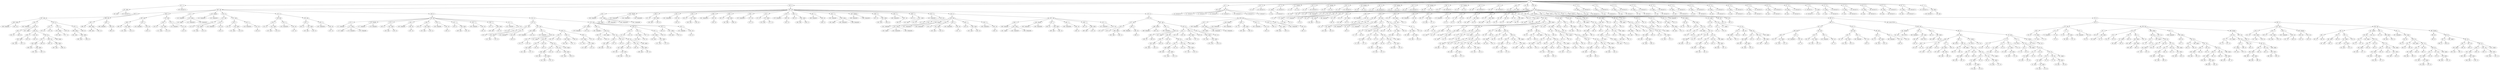 digraph G {
  rankdir=TB;
  "1 : and";
  "10 : bitvector7 5";
  "100 : bitvector7 1";
  "1000 : =";
  "1001 : select";
  "1002 : next";
  "1003 : select";
  "1004 : next";
  "1005 : x2";
  "1006 : x6";
  "1007 : set";
  "1008 : x2";
  "1009 : select";
  "101 : bitvector7 6";
  "1010 : next";
  "1011 : x2";
  "1012 : empty";
  "1013 : and";
  "1014 : =";
  "1015 : x5";
  "1016 : select";
  "1017 : next";
  "1018 : x6";
  "1019 : =";
  "102 : <=";
  "1020 : x1";
  "1021 : select";
  "1022 : next";
  "1023 : x4";
  "1024 : =";
  "1025 : footprint0";
  "1026 : set";
  "1027 : x4";
  "1028 : x6";
  "1029 : disjoint";
  "103 : select";
  "1030 : set";
  "1031 : x4";
  "1032 : set";
  "1033 : x6";
  "1034 : or";
  "1035 : and";
  "1036 : or";
  "1037 : and";
  "1038 : subset";
  "1039 : footprint0";
  "104 : next";
  "1040 : LS_t";
  "1041 : =";
  "1042 : footprint0";
  "1043 : ite";
  "1044 : =";
  "1045 : x3";
  "1046 : x6";
  "1047 : empty";
  "1048 : ite";
  "1049 : =";
  "105 : bitvector7 0";
  "1050 : select";
  "1051 : next";
  "1052 : x3";
  "1053 : x6";
  "1054 : set";
  "1055 : x3";
  "1056 : ite";
  "1057 : =";
  "1058 : select";
  "1059 : next";
  "106 : bitvector7 6";
  "1060 : select";
  "1061 : next";
  "1062 : x3";
  "1063 : x6";
  "1064 : set";
  "1065 : x3";
  "1066 : select";
  "1067 : next";
  "1068 : x3";
  "1069 : empty";
  "107 : =";
  "1070 : or";
  "1071 : =";
  "1072 : x3";
  "1073 : x6";
  "1074 : =";
  "1075 : select";
  "1076 : next";
  "1077 : x3";
  "1078 : x6";
  "1079 : =";
  "108 : LS_t";
  "1080 : select";
  "1081 : next";
  "1082 : select";
  "1083 : next";
  "1084 : x3";
  "1085 : x6";
  "1086 : and";
  "1087 : =";
  "1088 : x4";
  "1089 : select";
  "109 : set";
  "1090 : next";
  "1091 : x3";
  "1092 : =";
  "1093 : footprint0";
  "1094 : set";
  "1095 : x3";
  "1096 : or";
  "1097 : and";
  "1098 : =";
  "1099 : x3";
  "11 : bitvector7 6";
  "110 : bitvector7 0";
  "1100 : select";
  "1101 : next";
  "1102 : x1";
  "1103 : =";
  "1104 : footprint0";
  "1105 : set";
  "1106 : x1";
  "1107 : and";
  "1108 : =";
  "1109 : x5";
  "111 : bitvector7 1";
  "1110 : select";
  "1111 : next";
  "1112 : x5";
  "1113 : =";
  "1114 : footprint0";
  "1115 : set";
  "1116 : x5";
  "1117 : =";
  "1118 : footprint0";
  "1119 : union";
  "112 : bitvector7 2";
  "1120 : empty";
  "1121 : footprint20";
  "1122 : footprint23";
  "1123 : disjoint";
  "1124 : footprint20";
  "1125 : footprint23";
  "1126 : or";
  "1127 : and";
  "1128 : =";
  "1129 : x4";
  "113 : bitvector7 3";
  "1130 : select";
  "1131 : next";
  "1132 : x2";
  "1133 : =";
  "1134 : footprint23";
  "1135 : set";
  "1136 : x2";
  "1137 : and";
  "1138 : =";
  "1139 : x2";
  "114 : bitvector7 4";
  "1140 : select";
  "1141 : next";
  "1142 : x6";
  "1143 : =";
  "1144 : footprint23";
  "1145 : set";
  "1146 : x6";
  "1147 : or";
  "1148 : and";
  "1149 : =";
  "115 : bitvector7 5";
  "1150 : x5";
  "1151 : select";
  "1152 : next";
  "1153 : x4";
  "1154 : =";
  "1155 : footprint20";
  "1156 : set";
  "1157 : x4";
  "1158 : and";
  "1159 : =";
  "116 : bitvector7 6";
  "1160 : x2";
  "1161 : select";
  "1162 : next";
  "1163 : x3";
  "1164 : =";
  "1165 : footprint20";
  "1166 : set";
  "1167 : x3";
  "1168 : or";
  "1169 : and";
  "117 : bitvector7 7";
  "1170 : =";
  "1171 : footprint0";
  "1172 : union";
  "1173 : empty";
  "1174 : footprint5";
  "1175 : footprint8";
  "1176 : disjoint";
  "1177 : footprint5";
  "1178 : footprint8";
  "1179 : =";
  "118 : <=";
  "1180 : x1";
  "1181 : select";
  "1182 : next";
  "1183 : x3";
  "1184 : =";
  "1185 : footprint8";
  "1186 : set";
  "1187 : x3";
  "1188 : =";
  "1189 : x2";
  "119 : x6";
  "1190 : select";
  "1191 : next";
  "1192 : x1";
  "1193 : =";
  "1194 : footprint8";
  "1195 : set";
  "1196 : x1";
  "1197 : =";
  "1198 : x2";
  "1199 : select";
  "12 : <=";
  "120 : bitvector7 6";
  "1200 : next";
  "1201 : x4";
  "1202 : =";
  "1203 : footprint5";
  "1204 : set";
  "1205 : x4";
  "1206 : =";
  "1207 : x1";
  "1208 : select";
  "1209 : next";
  "121 : member";
  "1210 : x3";
  "1211 : =";
  "1212 : footprint5";
  "1213 : set";
  "1214 : x3";
  "1215 : or";
  "1216 : or";
  "1217 : and";
  "1218 : =";
  "1219 : x5";
  "122 : x6";
  "1220 : select";
  "1221 : next";
  "1222 : x3";
  "1223 : =";
  "1224 : footprint0";
  "1225 : set";
  "1226 : x3";
  "1227 : and";
  "1228 : subset";
  "1229 : footprint0";
  "123 : LS_t";
  "1230 : LS_t";
  "1231 : =";
  "1232 : footprint0";
  "1233 : ite";
  "1234 : =";
  "1235 : x2";
  "1236 : x6";
  "1237 : empty";
  "1238 : ite";
  "1239 : =";
  "124 : <=";
  "1240 : select";
  "1241 : next";
  "1242 : x2";
  "1243 : x6";
  "1244 : set";
  "1245 : x2";
  "1246 : ite";
  "1247 : =";
  "1248 : select";
  "1249 : next";
  "125 : x5";
  "1250 : select";
  "1251 : next";
  "1252 : x2";
  "1253 : x6";
  "1254 : set";
  "1255 : x2";
  "1256 : select";
  "1257 : next";
  "1258 : x2";
  "1259 : empty";
  "126 : bitvector7 6";
  "1260 : or";
  "1261 : =";
  "1262 : x2";
  "1263 : x6";
  "1264 : =";
  "1265 : select";
  "1266 : next";
  "1267 : x2";
  "1268 : x6";
  "1269 : =";
  "127 : member";
  "1270 : select";
  "1271 : next";
  "1272 : select";
  "1273 : next";
  "1274 : x2";
  "1275 : x6";
  "1276 : and";
  "1277 : subset";
  "1278 : footprint0";
  "1279 : LS_t";
  "128 : x5";
  "1280 : =";
  "1281 : footprint0";
  "1282 : ite";
  "1283 : =";
  "1284 : x6";
  "1285 : x3";
  "1286 : empty";
  "1287 : ite";
  "1288 : =";
  "1289 : select";
  "129 : LS_t";
  "1290 : next";
  "1291 : x6";
  "1292 : x3";
  "1293 : set";
  "1294 : x6";
  "1295 : ite";
  "1296 : =";
  "1297 : select";
  "1298 : next";
  "1299 : select";
  "13 : select";
  "130 : <=";
  "1300 : next";
  "1301 : x6";
  "1302 : x3";
  "1303 : set";
  "1304 : x6";
  "1305 : select";
  "1306 : next";
  "1307 : x6";
  "1308 : empty";
  "1309 : or";
  "131 : x4";
  "1310 : =";
  "1311 : x6";
  "1312 : x3";
  "1313 : =";
  "1314 : select";
  "1315 : next";
  "1316 : x6";
  "1317 : x3";
  "1318 : =";
  "1319 : select";
  "132 : bitvector7 6";
  "1320 : next";
  "1321 : select";
  "1322 : next";
  "1323 : x6";
  "1324 : x3";
  "1325 : =";
  "1326 : x3";
  "1327 : select";
  "1328 : next";
  "1329 : x2";
  "133 : member";
  "1330 : =";
  "1331 : footprint0";
  "1332 : set";
  "1333 : x2";
  "1334 : and";
  "1335 : =";
  "1336 : footprint0";
  "1337 : union";
  "1338 : empty";
  "1339 : footprint58";
  "134 : x4";
  "1340 : footprint59";
  "1341 : footprint60";
  "1342 : disjoint";
  "1343 : footprint58";
  "1344 : footprint59";
  "1345 : footprint60";
  "1346 : =";
  "1347 : x4";
  "1348 : select";
  "1349 : next";
  "135 : LS_t";
  "1350 : x3";
  "1351 : =";
  "1352 : footprint60";
  "1353 : set";
  "1354 : x3";
  "1355 : =";
  "1356 : x4";
  "1357 : select";
  "1358 : next";
  "1359 : x4";
  "136 : <=";
  "1360 : =";
  "1361 : footprint59";
  "1362 : set";
  "1363 : x4";
  "1364 : =";
  "1365 : x2";
  "1366 : select";
  "1367 : next";
  "1368 : x3";
  "1369 : =";
  "137 : x3";
  "1370 : footprint58";
  "1371 : set";
  "1372 : x3";
  "1373 : =";
  "1374 : x4";
  "1375 : select";
  "1376 : next";
  "1377 : x3";
  "1378 : =";
  "1379 : footprint0";
  "138 : bitvector7 6";
  "1380 : set";
  "1381 : x3";
  "1382 : =";
  "1383 : x5";
  "1384 : select";
  "1385 : next";
  "1386 : x1";
  "1387 : =";
  "1388 : footprint0";
  "1389 : set";
  "139 : member";
  "1390 : x1";
  "1391 : =";
  "1392 : footprint0";
  "1393 : union";
  "1394 : empty";
  "1395 : footprint52";
  "1396 : footprint53";
  "1397 : disjoint";
  "1398 : footprint52";
  "1399 : footprint53";
  "14 : top";
  "140 : x3";
  "1400 : =";
  "1401 : x5";
  "1402 : select";
  "1403 : next";
  "1404 : x4";
  "1405 : =";
  "1406 : footprint53";
  "1407 : set";
  "1408 : x4";
  "1409 : =";
  "141 : LS_t";
  "1410 : x1";
  "1411 : select";
  "1412 : next";
  "1413 : x5";
  "1414 : =";
  "1415 : footprint52";
  "1416 : set";
  "1417 : x5";
  "1418 : or";
  "1419 : and";
  "142 : <=";
  "1420 : =";
  "1421 : footprint0";
  "1422 : union";
  "1423 : empty";
  "1424 : footprint44";
  "1425 : footprint45";
  "1426 : disjoint";
  "1427 : footprint44";
  "1428 : footprint45";
  "1429 : =";
  "143 : x2";
  "1430 : x2";
  "1431 : select";
  "1432 : next";
  "1433 : x1";
  "1434 : =";
  "1435 : footprint45";
  "1436 : set";
  "1437 : x1";
  "1438 : =";
  "1439 : x6";
  "144 : bitvector7 6";
  "1440 : select";
  "1441 : next";
  "1442 : x3";
  "1443 : =";
  "1444 : footprint44";
  "1445 : set";
  "1446 : x3";
  "1447 : and";
  "1448 : =";
  "1449 : footprint0";
  "145 : member";
  "1450 : union";
  "1451 : empty";
  "1452 : footprint47";
  "1453 : footprint48";
  "1454 : disjoint";
  "1455 : footprint47";
  "1456 : footprint48";
  "1457 : =";
  "1458 : x6";
  "1459 : select";
  "146 : x2";
  "1460 : next";
  "1461 : x4";
  "1462 : =";
  "1463 : footprint48";
  "1464 : set";
  "1465 : x4";
  "1466 : =";
  "1467 : x6";
  "1468 : select";
  "1469 : next";
  "147 : LS_t";
  "1470 : x4";
  "1471 : =";
  "1472 : footprint47";
  "1473 : set";
  "1474 : x4";
  "1475 : or";
  "1476 : or";
  "1477 : and";
  "1478 : =";
  "1479 : x1";
  "148 : <=";
  "1480 : select";
  "1481 : next";
  "1482 : x1";
  "1483 : =";
  "1484 : footprint0";
  "1485 : set";
  "1486 : x1";
  "1487 : and";
  "1488 : subset";
  "1489 : footprint0";
  "149 : x1";
  "1490 : LS_t";
  "1491 : =";
  "1492 : footprint0";
  "1493 : ite";
  "1494 : =";
  "1495 : x4";
  "1496 : x6";
  "1497 : empty";
  "1498 : ite";
  "1499 : =";
  "15 : bitvector7 4";
  "150 : bitvector7 6";
  "1500 : select";
  "1501 : next";
  "1502 : x4";
  "1503 : x6";
  "1504 : set";
  "1505 : x4";
  "1506 : ite";
  "1507 : =";
  "1508 : select";
  "1509 : next";
  "151 : member";
  "1510 : select";
  "1511 : next";
  "1512 : x4";
  "1513 : x6";
  "1514 : set";
  "1515 : x4";
  "1516 : select";
  "1517 : next";
  "1518 : x4";
  "1519 : empty";
  "152 : x1";
  "1520 : or";
  "1521 : =";
  "1522 : x4";
  "1523 : x6";
  "1524 : =";
  "1525 : select";
  "1526 : next";
  "1527 : x4";
  "1528 : x6";
  "1529 : =";
  "153 : LS_t";
  "1530 : select";
  "1531 : next";
  "1532 : select";
  "1533 : next";
  "1534 : x4";
  "1535 : x6";
  "1536 : and";
  "1537 : =";
  "1538 : footprint0";
  "1539 : union";
  "154 : <=";
  "1540 : empty";
  "1541 : footprint40";
  "1542 : footprint41";
  "1543 : disjoint";
  "1544 : footprint40";
  "1545 : footprint41";
  "1546 : =";
  "1547 : x3";
  "1548 : select";
  "1549 : next";
  "155 : nil";
  "1550 : x5";
  "1551 : =";
  "1552 : footprint41";
  "1553 : set";
  "1554 : x5";
  "1555 : =";
  "1556 : x1";
  "1557 : select";
  "1558 : next";
  "1559 : x2";
  "156 : bitvector7 6";
  "1560 : =";
  "1561 : footprint40";
  "1562 : set";
  "1563 : x2";
  "157 : =";
  "158 : nil";
  "159 : bitvector7 0";
  "16 : bitvector7 6";
  "160 : =";
  "161 : nil";
  "162 : select";
  "163 : next";
  "164 : nil";
  "165 : not";
  "166 : member";
  "167 : nil";
  "168 : footprint0";
  "169 : not";
  "17 : <=";
  "170 : and";
  "171 : =";
  "172 : x5";
  "173 : select";
  "174 : next";
  "175 : x1";
  "176 : =";
  "177 : footprint0";
  "178 : set";
  "179 : x1";
  "18 : select";
  "180 : =";
  "181 : x5";
  "182 : select";
  "183 : next";
  "184 : x6";
  "185 : =";
  "186 : footprint0";
  "187 : set";
  "188 : x6";
  "189 : =";
  "19 : top";
  "190 : x2";
  "191 : select";
  "192 : next";
  "193 : x3";
  "194 : =";
  "195 : footprint0";
  "196 : set";
  "197 : x3";
  "198 : or";
  "199 : and";
  "2 : <=";
  "20 : bitvector7 3";
  "200 : =";
  "201 : x1";
  "202 : select";
  "203 : next";
  "204 : x3";
  "205 : =";
  "206 : footprint0";
  "207 : set";
  "208 : x3";
  "209 : and";
  "21 : bitvector7 6";
  "210 : subset";
  "211 : footprint0";
  "212 : LS_t";
  "213 : =";
  "214 : footprint0";
  "215 : ite";
  "216 : =";
  "217 : x3";
  "218 : x6";
  "219 : empty";
  "22 : <=";
  "220 : ite";
  "221 : =";
  "222 : select";
  "223 : next";
  "224 : x3";
  "225 : x6";
  "226 : set";
  "227 : x3";
  "228 : ite";
  "229 : =";
  "23 : select";
  "230 : select";
  "231 : next";
  "232 : select";
  "233 : next";
  "234 : x3";
  "235 : x6";
  "236 : set";
  "237 : x3";
  "238 : select";
  "239 : next";
  "24 : top";
  "240 : x3";
  "241 : empty";
  "242 : or";
  "243 : =";
  "244 : x3";
  "245 : x6";
  "246 : =";
  "247 : select";
  "248 : next";
  "249 : x3";
  "25 : bitvector7 2";
  "250 : x6";
  "251 : =";
  "252 : select";
  "253 : next";
  "254 : select";
  "255 : next";
  "256 : x3";
  "257 : x6";
  "258 : =";
  "259 : x6";
  "26 : bitvector7 6";
  "260 : select";
  "261 : next";
  "262 : x2";
  "263 : =";
  "264 : footprint0";
  "265 : set";
  "266 : x2";
  "267 : =";
  "268 : x1";
  "269 : select";
  "27 : <=";
  "270 : next";
  "271 : x1";
  "272 : =";
  "273 : footprint0";
  "274 : set";
  "275 : x1";
  "276 : =";
  "277 : set";
  "278 : x1";
  "279 : set";
  "28 : select";
  "280 : x6";
  "281 : =";
  "282 : x2";
  "283 : select";
  "284 : next";
  "285 : x6";
  "286 : =";
  "287 : x4";
  "288 : select";
  "289 : next";
  "29 : top";
  "290 : x1";
  "291 : =";
  "292 : set";
  "293 : x4";
  "294 : set";
  "295 : x5";
  "296 : =";
  "297 : x5";
  "298 : select";
  "299 : next";
  "3 : select";
  "30 : bitvector7 1";
  "300 : x5";
  "301 : =";
  "302 : x2";
  "303 : select";
  "304 : next";
  "305 : x4";
  "306 : or";
  "307 : and";
  "308 : or";
  "309 : =";
  "31 : bitvector7 6";
  "310 : x5";
  "311 : x6";
  "312 : =";
  "313 : select";
  "314 : next";
  "315 : x5";
  "316 : x6";
  "317 : =";
  "318 : select";
  "319 : next";
  "32 : <=";
  "320 : select";
  "321 : next";
  "322 : x5";
  "323 : x6";
  "324 : =";
  "325 : union";
  "326 : set";
  "327 : x5";
  "328 : ite";
  "329 : =";
  "33 : select";
  "330 : x1";
  "331 : x5";
  "332 : empty";
  "333 : ite";
  "334 : =";
  "335 : select";
  "336 : next";
  "337 : x1";
  "338 : x5";
  "339 : set";
  "34 : top";
  "340 : x1";
  "341 : ite";
  "342 : =";
  "343 : select";
  "344 : next";
  "345 : select";
  "346 : next";
  "347 : x1";
  "348 : x5";
  "349 : set";
  "35 : bitvector7 0";
  "350 : x1";
  "351 : select";
  "352 : next";
  "353 : x1";
  "354 : empty";
  "355 : ite";
  "356 : =";
  "357 : x5";
  "358 : x6";
  "359 : empty";
  "36 : bitvector7 6";
  "360 : ite";
  "361 : =";
  "362 : select";
  "363 : next";
  "364 : x5";
  "365 : x6";
  "366 : set";
  "367 : x5";
  "368 : ite";
  "369 : =";
  "37 : <=";
  "370 : select";
  "371 : next";
  "372 : select";
  "373 : next";
  "374 : x5";
  "375 : x6";
  "376 : set";
  "377 : x5";
  "378 : select";
  "379 : next";
  "38 : select";
  "380 : x5";
  "381 : empty";
  "382 : subset";
  "383 : union";
  "384 : set";
  "385 : x5";
  "386 : ite";
  "387 : =";
  "388 : x1";
  "389 : x5";
  "39 : prev";
  "390 : empty";
  "391 : ite";
  "392 : =";
  "393 : select";
  "394 : next";
  "395 : x1";
  "396 : x5";
  "397 : set";
  "398 : x1";
  "399 : ite";
  "4 : top";
  "40 : bitvector7 6";
  "400 : =";
  "401 : select";
  "402 : next";
  "403 : select";
  "404 : next";
  "405 : x1";
  "406 : x5";
  "407 : set";
  "408 : x1";
  "409 : select";
  "41 : bitvector7 6";
  "410 : next";
  "411 : x1";
  "412 : empty";
  "413 : LS_t";
  "414 : and";
  "415 : =";
  "416 : union";
  "417 : set";
  "418 : x5";
  "419 : ite";
  "42 : <=";
  "420 : =";
  "421 : x1";
  "422 : x5";
  "423 : empty";
  "424 : ite";
  "425 : =";
  "426 : select";
  "427 : next";
  "428 : x1";
  "429 : x5";
  "43 : select";
  "430 : set";
  "431 : x1";
  "432 : ite";
  "433 : =";
  "434 : select";
  "435 : next";
  "436 : select";
  "437 : next";
  "438 : x1";
  "439 : x5";
  "44 : prev";
  "440 : set";
  "441 : x1";
  "442 : select";
  "443 : next";
  "444 : x1";
  "445 : empty";
  "446 : set";
  "447 : x4";
  "448 : =";
  "449 : x1";
  "45 : bitvector7 5";
  "450 : select";
  "451 : next";
  "452 : x4";
  "453 : disjoint";
  "454 : set";
  "455 : x5";
  "456 : ite";
  "457 : =";
  "458 : x1";
  "459 : x5";
  "46 : bitvector7 6";
  "460 : empty";
  "461 : ite";
  "462 : =";
  "463 : select";
  "464 : next";
  "465 : x1";
  "466 : x5";
  "467 : set";
  "468 : x1";
  "469 : ite";
  "47 : <=";
  "470 : =";
  "471 : select";
  "472 : next";
  "473 : select";
  "474 : next";
  "475 : x1";
  "476 : x5";
  "477 : set";
  "478 : x1";
  "479 : select";
  "48 : select";
  "480 : next";
  "481 : x1";
  "482 : empty";
  "483 : =";
  "484 : x6";
  "485 : select";
  "486 : next";
  "487 : x5";
  "488 : subset";
  "489 : ite";
  "49 : prev";
  "490 : =";
  "491 : x1";
  "492 : x5";
  "493 : empty";
  "494 : ite";
  "495 : =";
  "496 : select";
  "497 : next";
  "498 : x1";
  "499 : x5";
  "5 : bitvector7 6";
  "50 : bitvector7 4";
  "500 : set";
  "501 : x1";
  "502 : ite";
  "503 : =";
  "504 : select";
  "505 : next";
  "506 : select";
  "507 : next";
  "508 : x1";
  "509 : x5";
  "51 : bitvector7 6";
  "510 : set";
  "511 : x1";
  "512 : select";
  "513 : next";
  "514 : x1";
  "515 : empty";
  "516 : LS_t";
  "517 : or";
  "518 : =";
  "519 : x1";
  "52 : <=";
  "520 : x5";
  "521 : =";
  "522 : select";
  "523 : next";
  "524 : x1";
  "525 : x5";
  "526 : =";
  "527 : select";
  "528 : next";
  "529 : select";
  "53 : select";
  "530 : next";
  "531 : x1";
  "532 : x5";
  "533 : =";
  "534 : footprint0";
  "535 : union";
  "536 : set";
  "537 : x4";
  "538 : x1";
  "539 : union";
  "54 : prev";
  "540 : set";
  "541 : x5";
  "542 : ite";
  "543 : =";
  "544 : x1";
  "545 : x5";
  "546 : empty";
  "547 : ite";
  "548 : =";
  "549 : select";
  "55 : bitvector7 3";
  "550 : next";
  "551 : x1";
  "552 : x5";
  "553 : set";
  "554 : x1";
  "555 : ite";
  "556 : =";
  "557 : select";
  "558 : next";
  "559 : select";
  "56 : bitvector7 6";
  "560 : next";
  "561 : x1";
  "562 : x5";
  "563 : set";
  "564 : x1";
  "565 : select";
  "566 : next";
  "567 : x1";
  "568 : empty";
  "569 : disjoint";
  "57 : <=";
  "570 : union";
  "571 : set";
  "572 : x5";
  "573 : ite";
  "574 : =";
  "575 : x1";
  "576 : x5";
  "577 : empty";
  "578 : ite";
  "579 : =";
  "58 : select";
  "580 : select";
  "581 : next";
  "582 : x1";
  "583 : x5";
  "584 : set";
  "585 : x1";
  "586 : ite";
  "587 : =";
  "588 : select";
  "589 : next";
  "59 : prev";
  "590 : select";
  "591 : next";
  "592 : x1";
  "593 : x5";
  "594 : set";
  "595 : x1";
  "596 : select";
  "597 : next";
  "598 : x1";
  "599 : empty";
  "6 : bitvector7 6";
  "60 : bitvector7 2";
  "600 : set";
  "601 : x4";
  "602 : set";
  "603 : x1";
  "604 : or";
  "605 : or";
  "606 : or";
  "607 : or";
  "608 : and";
  "609 : =";
  "61 : bitvector7 6";
  "610 : x5";
  "611 : select";
  "612 : next";
  "613 : x4";
  "614 : =";
  "615 : footprint0";
  "616 : set";
  "617 : x4";
  "618 : and";
  "619 : =";
  "62 : <=";
  "620 : x2";
  "621 : select";
  "622 : next";
  "623 : x3";
  "624 : =";
  "625 : footprint0";
  "626 : set";
  "627 : x3";
  "628 : or";
  "629 : and";
  "63 : select";
  "630 : =";
  "631 : x3";
  "632 : select";
  "633 : next";
  "634 : x4";
  "635 : =";
  "636 : footprint0";
  "637 : set";
  "638 : x4";
  "639 : and";
  "64 : prev";
  "640 : =";
  "641 : x4";
  "642 : select";
  "643 : next";
  "644 : x6";
  "645 : =";
  "646 : footprint0";
  "647 : set";
  "648 : x6";
  "649 : exists2 FP1!0";
  "65 : bitvector7 1";
  "650 : and";
  "651 : disjoint";
  "652 : set";
  "653 : x6";
  "654 : FP1!0";
  "655 : =";
  "656 : footprint0";
  "657 : union";
  "658 : set";
  "659 : x6";
  "66 : bitvector7 6";
  "660 : FP1!0";
  "661 : =";
  "662 : x2";
  "663 : select";
  "664 : next";
  "665 : x6";
  "666 : or";
  "667 : and";
  "668 : or";
  "669 : =";
  "67 : <=";
  "670 : x5";
  "671 : x4";
  "672 : =";
  "673 : select";
  "674 : next";
  "675 : x5";
  "676 : x4";
  "677 : =";
  "678 : select";
  "679 : next";
  "68 : select";
  "680 : select";
  "681 : next";
  "682 : x5";
  "683 : x4";
  "684 : =";
  "685 : FP1!0";
  "686 : ite";
  "687 : =";
  "688 : x5";
  "689 : x4";
  "69 : prev";
  "690 : empty";
  "691 : ite";
  "692 : =";
  "693 : select";
  "694 : next";
  "695 : x5";
  "696 : x4";
  "697 : set";
  "698 : x5";
  "699 : ite";
  "7 : <=";
  "70 : bitvector7 0";
  "700 : =";
  "701 : select";
  "702 : next";
  "703 : select";
  "704 : next";
  "705 : x5";
  "706 : x4";
  "707 : set";
  "708 : x5";
  "709 : select";
  "71 : bitvector7 6";
  "710 : next";
  "711 : x5";
  "712 : empty";
  "713 : subset";
  "714 : FP1!0";
  "715 : LS_t";
  "716 : and";
  "717 : or";
  "718 : =";
  "719 : x6";
  "72 : <=";
  "720 : x5";
  "721 : =";
  "722 : select";
  "723 : next";
  "724 : x6";
  "725 : x5";
  "726 : =";
  "727 : select";
  "728 : next";
  "729 : select";
  "73 : select";
  "730 : next";
  "731 : x6";
  "732 : x5";
  "733 : =";
  "734 : FP1!0";
  "735 : ite";
  "736 : =";
  "737 : x6";
  "738 : x5";
  "739 : empty";
  "74 : next";
  "740 : ite";
  "741 : =";
  "742 : select";
  "743 : next";
  "744 : x6";
  "745 : x5";
  "746 : set";
  "747 : x6";
  "748 : ite";
  "749 : =";
  "75 : bitvector7 6";
  "750 : select";
  "751 : next";
  "752 : select";
  "753 : next";
  "754 : x6";
  "755 : x5";
  "756 : set";
  "757 : x6";
  "758 : select";
  "759 : next";
  "76 : bitvector7 6";
  "760 : x6";
  "761 : empty";
  "762 : subset";
  "763 : FP1!0";
  "764 : LS_t";
  "765 : or";
  "766 : or";
  "767 : and";
  "768 : =";
  "769 : x3";
  "77 : <=";
  "770 : select";
  "771 : next";
  "772 : x2";
  "773 : =";
  "774 : footprint0";
  "775 : set";
  "776 : x2";
  "777 : =";
  "778 : x6";
  "779 : select";
  "78 : select";
  "780 : next";
  "781 : x4";
  "782 : =";
  "783 : footprint0";
  "784 : set";
  "785 : x4";
  "786 : and";
  "787 : =";
  "788 : x2";
  "789 : select";
  "79 : next";
  "790 : next";
  "791 : x1";
  "792 : or";
  "793 : =";
  "794 : x3";
  "795 : x4";
  "796 : =";
  "797 : select";
  "798 : next";
  "799 : x3";
  "8 : select";
  "80 : bitvector7 5";
  "800 : x4";
  "801 : =";
  "802 : select";
  "803 : next";
  "804 : select";
  "805 : next";
  "806 : x3";
  "807 : x4";
  "808 : subset";
  "809 : ite";
  "81 : bitvector7 6";
  "810 : =";
  "811 : x3";
  "812 : x4";
  "813 : empty";
  "814 : ite";
  "815 : =";
  "816 : select";
  "817 : next";
  "818 : x3";
  "819 : x4";
  "82 : <=";
  "820 : set";
  "821 : x3";
  "822 : ite";
  "823 : =";
  "824 : select";
  "825 : next";
  "826 : select";
  "827 : next";
  "828 : x3";
  "829 : x4";
  "83 : select";
  "830 : set";
  "831 : x3";
  "832 : select";
  "833 : next";
  "834 : x3";
  "835 : empty";
  "836 : LS_t";
  "837 : =";
  "838 : footprint0";
  "839 : union";
  "84 : next";
  "840 : set";
  "841 : x1";
  "842 : ite";
  "843 : =";
  "844 : x3";
  "845 : x4";
  "846 : empty";
  "847 : ite";
  "848 : =";
  "849 : select";
  "85 : bitvector7 4";
  "850 : next";
  "851 : x3";
  "852 : x4";
  "853 : set";
  "854 : x3";
  "855 : ite";
  "856 : =";
  "857 : select";
  "858 : next";
  "859 : select";
  "86 : bitvector7 6";
  "860 : next";
  "861 : x3";
  "862 : x4";
  "863 : set";
  "864 : x3";
  "865 : select";
  "866 : next";
  "867 : x3";
  "868 : empty";
  "869 : disjoint";
  "87 : <=";
  "870 : ite";
  "871 : =";
  "872 : x3";
  "873 : x4";
  "874 : empty";
  "875 : ite";
  "876 : =";
  "877 : select";
  "878 : next";
  "879 : x3";
  "88 : select";
  "880 : x4";
  "881 : set";
  "882 : x3";
  "883 : ite";
  "884 : =";
  "885 : select";
  "886 : next";
  "887 : select";
  "888 : next";
  "889 : x3";
  "89 : next";
  "890 : x4";
  "891 : set";
  "892 : x3";
  "893 : select";
  "894 : next";
  "895 : x3";
  "896 : empty";
  "897 : set";
  "898 : x1";
  "899 : or";
  "9 : top";
  "90 : bitvector7 3";
  "900 : and";
  "901 : or";
  "902 : =";
  "903 : x2";
  "904 : x6";
  "905 : =";
  "906 : select";
  "907 : next";
  "908 : x2";
  "909 : x6";
  "91 : bitvector7 6";
  "910 : =";
  "911 : select";
  "912 : next";
  "913 : select";
  "914 : next";
  "915 : x2";
  "916 : x6";
  "917 : subset";
  "918 : ite";
  "919 : =";
  "92 : <=";
  "920 : x2";
  "921 : x6";
  "922 : empty";
  "923 : ite";
  "924 : =";
  "925 : select";
  "926 : next";
  "927 : x2";
  "928 : x6";
  "929 : set";
  "93 : select";
  "930 : x2";
  "931 : ite";
  "932 : =";
  "933 : select";
  "934 : next";
  "935 : select";
  "936 : next";
  "937 : x2";
  "938 : x6";
  "939 : set";
  "94 : next";
  "940 : x2";
  "941 : select";
  "942 : next";
  "943 : x2";
  "944 : empty";
  "945 : LS_t";
  "946 : =";
  "947 : x6";
  "948 : select";
  "949 : next";
  "95 : bitvector7 2";
  "950 : x5";
  "951 : =";
  "952 : footprint0";
  "953 : union";
  "954 : set";
  "955 : x5";
  "956 : ite";
  "957 : =";
  "958 : x2";
  "959 : x6";
  "96 : bitvector7 6";
  "960 : empty";
  "961 : ite";
  "962 : =";
  "963 : select";
  "964 : next";
  "965 : x2";
  "966 : x6";
  "967 : set";
  "968 : x2";
  "969 : ite";
  "97 : <=";
  "970 : =";
  "971 : select";
  "972 : next";
  "973 : select";
  "974 : next";
  "975 : x2";
  "976 : x6";
  "977 : set";
  "978 : x2";
  "979 : select";
  "98 : select";
  "980 : next";
  "981 : x2";
  "982 : empty";
  "983 : disjoint";
  "984 : set";
  "985 : x5";
  "986 : ite";
  "987 : =";
  "988 : x2";
  "989 : x6";
  "99 : next";
  "990 : empty";
  "991 : ite";
  "992 : =";
  "993 : select";
  "994 : next";
  "995 : x2";
  "996 : x6";
  "997 : set";
  "998 : x2";
  "999 : ite";
  
  
  "1 : and" -> "102 : <=";
  "1 : and" -> "1034 : or";
  "1 : and" -> "107 : =";
  "1 : and" -> "118 : <=";
  "1 : and" -> "12 : <=";
  "1 : and" -> "121 : member";
  "1 : and" -> "124 : <=";
  "1 : and" -> "127 : member";
  "1 : and" -> "130 : <=";
  "1 : and" -> "133 : member";
  "1 : and" -> "136 : <=";
  "1 : and" -> "139 : member";
  "1 : and" -> "142 : <=";
  "1 : and" -> "145 : member";
  "1 : and" -> "148 : <=";
  "1 : and" -> "151 : member";
  "1 : and" -> "154 : <=";
  "1 : and" -> "157 : =";
  "1 : and" -> "160 : =";
  "1 : and" -> "165 : not";
  "1 : and" -> "169 : not";
  "1 : and" -> "17 : <=";
  "1 : and" -> "2 : <=";
  "1 : and" -> "22 : <=";
  "1 : and" -> "27 : <=";
  "1 : and" -> "32 : <=";
  "1 : and" -> "37 : <=";
  "1 : and" -> "42 : <=";
  "1 : and" -> "47 : <=";
  "1 : and" -> "52 : <=";
  "1 : and" -> "57 : <=";
  "1 : and" -> "62 : <=";
  "1 : and" -> "67 : <=";
  "1 : and" -> "7 : <=";
  "1 : and" -> "72 : <=";
  "1 : and" -> "77 : <=";
  "1 : and" -> "82 : <=";
  "1 : and" -> "87 : <=";
  "1 : and" -> "92 : <=";
  "1 : and" -> "97 : <=";
  "1000 : =" -> "1001 : select";
  "1000 : =" -> "1006 : x6";
  "1001 : select" -> "1002 : next";
  "1001 : select" -> "1003 : select";
  "1003 : select" -> "1004 : next";
  "1003 : select" -> "1005 : x2";
  "1007 : set" -> "1008 : x2";
  "1007 : set" -> "1009 : select";
  "1009 : select" -> "1010 : next";
  "1009 : select" -> "1011 : x2";
  "1013 : and" -> "1014 : =";
  "1013 : and" -> "1019 : =";
  "1013 : and" -> "1024 : =";
  "1013 : and" -> "1029 : disjoint";
  "1014 : =" -> "1015 : x5";
  "1014 : =" -> "1016 : select";
  "1016 : select" -> "1017 : next";
  "1016 : select" -> "1018 : x6";
  "1019 : =" -> "1020 : x1";
  "1019 : =" -> "1021 : select";
  "102 : <=" -> "103 : select";
  "102 : <=" -> "106 : bitvector7 6";
  "1021 : select" -> "1022 : next";
  "1021 : select" -> "1023 : x4";
  "1024 : =" -> "1025 : footprint0";
  "1024 : =" -> "1026 : set";
  "1026 : set" -> "1027 : x4";
  "1026 : set" -> "1028 : x6";
  "1029 : disjoint" -> "1030 : set";
  "1029 : disjoint" -> "1032 : set";
  "103 : select" -> "104 : next";
  "103 : select" -> "105 : bitvector7 0";
  "1030 : set" -> "1031 : x4";
  "1032 : set" -> "1033 : x6";
  "1034 : or" -> "1035 : and";
  "1034 : or" -> "1334 : and";
  "1035 : and" -> "1036 : or";
  "1035 : and" -> "1096 : or";
  "1035 : and" -> "1117 : =";
  "1035 : and" -> "1123 : disjoint";
  "1035 : and" -> "1126 : or";
  "1035 : and" -> "1147 : or";
  "1035 : and" -> "1168 : or";
  "1036 : or" -> "1037 : and";
  "1036 : or" -> "1086 : and";
  "1037 : and" -> "1038 : subset";
  "1037 : and" -> "1041 : =";
  "1037 : and" -> "1070 : or";
  "1038 : subset" -> "1039 : footprint0";
  "1038 : subset" -> "1040 : LS_t";
  "1041 : =" -> "1042 : footprint0";
  "1041 : =" -> "1043 : ite";
  "1043 : ite" -> "1044 : =";
  "1043 : ite" -> "1047 : empty";
  "1043 : ite" -> "1048 : ite";
  "1044 : =" -> "1045 : x3";
  "1044 : =" -> "1046 : x6";
  "1048 : ite" -> "1049 : =";
  "1048 : ite" -> "1054 : set";
  "1048 : ite" -> "1056 : ite";
  "1049 : =" -> "1050 : select";
  "1049 : =" -> "1053 : x6";
  "1050 : select" -> "1051 : next";
  "1050 : select" -> "1052 : x3";
  "1054 : set" -> "1055 : x3";
  "1056 : ite" -> "1057 : =";
  "1056 : ite" -> "1064 : set";
  "1056 : ite" -> "1069 : empty";
  "1057 : =" -> "1058 : select";
  "1057 : =" -> "1063 : x6";
  "1058 : select" -> "1059 : next";
  "1058 : select" -> "1060 : select";
  "1060 : select" -> "1061 : next";
  "1060 : select" -> "1062 : x3";
  "1064 : set" -> "1065 : x3";
  "1064 : set" -> "1066 : select";
  "1066 : select" -> "1067 : next";
  "1066 : select" -> "1068 : x3";
  "107 : =" -> "108 : LS_t";
  "107 : =" -> "109 : set";
  "1070 : or" -> "1071 : =";
  "1070 : or" -> "1074 : =";
  "1070 : or" -> "1079 : =";
  "1071 : =" -> "1072 : x3";
  "1071 : =" -> "1073 : x6";
  "1074 : =" -> "1075 : select";
  "1074 : =" -> "1078 : x6";
  "1075 : select" -> "1076 : next";
  "1075 : select" -> "1077 : x3";
  "1079 : =" -> "1080 : select";
  "1079 : =" -> "1085 : x6";
  "1080 : select" -> "1081 : next";
  "1080 : select" -> "1082 : select";
  "1082 : select" -> "1083 : next";
  "1082 : select" -> "1084 : x3";
  "1086 : and" -> "1087 : =";
  "1086 : and" -> "1092 : =";
  "1087 : =" -> "1088 : x4";
  "1087 : =" -> "1089 : select";
  "1089 : select" -> "1090 : next";
  "1089 : select" -> "1091 : x3";
  "109 : set" -> "110 : bitvector7 0";
  "109 : set" -> "111 : bitvector7 1";
  "109 : set" -> "112 : bitvector7 2";
  "109 : set" -> "113 : bitvector7 3";
  "109 : set" -> "114 : bitvector7 4";
  "109 : set" -> "115 : bitvector7 5";
  "109 : set" -> "116 : bitvector7 6";
  "109 : set" -> "117 : bitvector7 7";
  "1092 : =" -> "1093 : footprint0";
  "1092 : =" -> "1094 : set";
  "1094 : set" -> "1095 : x3";
  "1096 : or" -> "1097 : and";
  "1096 : or" -> "1107 : and";
  "1097 : and" -> "1098 : =";
  "1097 : and" -> "1103 : =";
  "1098 : =" -> "1099 : x3";
  "1098 : =" -> "1100 : select";
  "1100 : select" -> "1101 : next";
  "1100 : select" -> "1102 : x1";
  "1103 : =" -> "1104 : footprint0";
  "1103 : =" -> "1105 : set";
  "1105 : set" -> "1106 : x1";
  "1107 : and" -> "1108 : =";
  "1107 : and" -> "1113 : =";
  "1108 : =" -> "1109 : x5";
  "1108 : =" -> "1110 : select";
  "1110 : select" -> "1111 : next";
  "1110 : select" -> "1112 : x5";
  "1113 : =" -> "1114 : footprint0";
  "1113 : =" -> "1115 : set";
  "1115 : set" -> "1116 : x5";
  "1117 : =" -> "1118 : footprint0";
  "1117 : =" -> "1119 : union";
  "1119 : union" -> "1120 : empty";
  "1119 : union" -> "1121 : footprint20";
  "1119 : union" -> "1122 : footprint23";
  "1123 : disjoint" -> "1124 : footprint20";
  "1123 : disjoint" -> "1125 : footprint23";
  "1126 : or" -> "1127 : and";
  "1126 : or" -> "1137 : and";
  "1127 : and" -> "1128 : =";
  "1127 : and" -> "1133 : =";
  "1128 : =" -> "1129 : x4";
  "1128 : =" -> "1130 : select";
  "1130 : select" -> "1131 : next";
  "1130 : select" -> "1132 : x2";
  "1133 : =" -> "1134 : footprint23";
  "1133 : =" -> "1135 : set";
  "1135 : set" -> "1136 : x2";
  "1137 : and" -> "1138 : =";
  "1137 : and" -> "1143 : =";
  "1138 : =" -> "1139 : x2";
  "1138 : =" -> "1140 : select";
  "1140 : select" -> "1141 : next";
  "1140 : select" -> "1142 : x6";
  "1143 : =" -> "1144 : footprint23";
  "1143 : =" -> "1145 : set";
  "1145 : set" -> "1146 : x6";
  "1147 : or" -> "1148 : and";
  "1147 : or" -> "1158 : and";
  "1148 : and" -> "1149 : =";
  "1148 : and" -> "1154 : =";
  "1149 : =" -> "1150 : x5";
  "1149 : =" -> "1151 : select";
  "1151 : select" -> "1152 : next";
  "1151 : select" -> "1153 : x4";
  "1154 : =" -> "1155 : footprint20";
  "1154 : =" -> "1156 : set";
  "1156 : set" -> "1157 : x4";
  "1158 : and" -> "1159 : =";
  "1158 : and" -> "1164 : =";
  "1159 : =" -> "1160 : x2";
  "1159 : =" -> "1161 : select";
  "1161 : select" -> "1162 : next";
  "1161 : select" -> "1163 : x3";
  "1164 : =" -> "1165 : footprint20";
  "1164 : =" -> "1166 : set";
  "1166 : set" -> "1167 : x3";
  "1168 : or" -> "1169 : and";
  "1168 : or" -> "1215 : or";
  "1169 : and" -> "1170 : =";
  "1169 : and" -> "1176 : disjoint";
  "1169 : and" -> "1179 : =";
  "1169 : and" -> "1184 : =";
  "1169 : and" -> "1188 : =";
  "1169 : and" -> "1193 : =";
  "1169 : and" -> "1197 : =";
  "1169 : and" -> "1202 : =";
  "1169 : and" -> "1206 : =";
  "1169 : and" -> "1211 : =";
  "1170 : =" -> "1171 : footprint0";
  "1170 : =" -> "1172 : union";
  "1172 : union" -> "1173 : empty";
  "1172 : union" -> "1174 : footprint5";
  "1172 : union" -> "1175 : footprint8";
  "1176 : disjoint" -> "1177 : footprint5";
  "1176 : disjoint" -> "1178 : footprint8";
  "1179 : =" -> "1180 : x1";
  "1179 : =" -> "1181 : select";
  "118 : <=" -> "119 : x6";
  "118 : <=" -> "120 : bitvector7 6";
  "1181 : select" -> "1182 : next";
  "1181 : select" -> "1183 : x3";
  "1184 : =" -> "1185 : footprint8";
  "1184 : =" -> "1186 : set";
  "1186 : set" -> "1187 : x3";
  "1188 : =" -> "1189 : x2";
  "1188 : =" -> "1190 : select";
  "1190 : select" -> "1191 : next";
  "1190 : select" -> "1192 : x1";
  "1193 : =" -> "1194 : footprint8";
  "1193 : =" -> "1195 : set";
  "1195 : set" -> "1196 : x1";
  "1197 : =" -> "1198 : x2";
  "1197 : =" -> "1199 : select";
  "1199 : select" -> "1200 : next";
  "1199 : select" -> "1201 : x4";
  "12 : <=" -> "13 : select";
  "12 : <=" -> "16 : bitvector7 6";
  "1202 : =" -> "1203 : footprint5";
  "1202 : =" -> "1204 : set";
  "1204 : set" -> "1205 : x4";
  "1206 : =" -> "1207 : x1";
  "1206 : =" -> "1208 : select";
  "1208 : select" -> "1209 : next";
  "1208 : select" -> "1210 : x3";
  "121 : member" -> "122 : x6";
  "121 : member" -> "123 : LS_t";
  "1211 : =" -> "1212 : footprint5";
  "1211 : =" -> "1213 : set";
  "1213 : set" -> "1214 : x3";
  "1215 : or" -> "1216 : or";
  "1215 : or" -> "1276 : and";
  "1216 : or" -> "1217 : and";
  "1216 : or" -> "1227 : and";
  "1217 : and" -> "1218 : =";
  "1217 : and" -> "1223 : =";
  "1218 : =" -> "1219 : x5";
  "1218 : =" -> "1220 : select";
  "1220 : select" -> "1221 : next";
  "1220 : select" -> "1222 : x3";
  "1223 : =" -> "1224 : footprint0";
  "1223 : =" -> "1225 : set";
  "1225 : set" -> "1226 : x3";
  "1227 : and" -> "1228 : subset";
  "1227 : and" -> "1231 : =";
  "1227 : and" -> "1260 : or";
  "1228 : subset" -> "1229 : footprint0";
  "1228 : subset" -> "1230 : LS_t";
  "1231 : =" -> "1232 : footprint0";
  "1231 : =" -> "1233 : ite";
  "1233 : ite" -> "1234 : =";
  "1233 : ite" -> "1237 : empty";
  "1233 : ite" -> "1238 : ite";
  "1234 : =" -> "1235 : x2";
  "1234 : =" -> "1236 : x6";
  "1238 : ite" -> "1239 : =";
  "1238 : ite" -> "1244 : set";
  "1238 : ite" -> "1246 : ite";
  "1239 : =" -> "1240 : select";
  "1239 : =" -> "1243 : x6";
  "124 : <=" -> "125 : x5";
  "124 : <=" -> "126 : bitvector7 6";
  "1240 : select" -> "1241 : next";
  "1240 : select" -> "1242 : x2";
  "1244 : set" -> "1245 : x2";
  "1246 : ite" -> "1247 : =";
  "1246 : ite" -> "1254 : set";
  "1246 : ite" -> "1259 : empty";
  "1247 : =" -> "1248 : select";
  "1247 : =" -> "1253 : x6";
  "1248 : select" -> "1249 : next";
  "1248 : select" -> "1250 : select";
  "1250 : select" -> "1251 : next";
  "1250 : select" -> "1252 : x2";
  "1254 : set" -> "1255 : x2";
  "1254 : set" -> "1256 : select";
  "1256 : select" -> "1257 : next";
  "1256 : select" -> "1258 : x2";
  "1260 : or" -> "1261 : =";
  "1260 : or" -> "1264 : =";
  "1260 : or" -> "1269 : =";
  "1261 : =" -> "1262 : x2";
  "1261 : =" -> "1263 : x6";
  "1264 : =" -> "1265 : select";
  "1264 : =" -> "1268 : x6";
  "1265 : select" -> "1266 : next";
  "1265 : select" -> "1267 : x2";
  "1269 : =" -> "1270 : select";
  "1269 : =" -> "1275 : x6";
  "127 : member" -> "128 : x5";
  "127 : member" -> "129 : LS_t";
  "1270 : select" -> "1271 : next";
  "1270 : select" -> "1272 : select";
  "1272 : select" -> "1273 : next";
  "1272 : select" -> "1274 : x2";
  "1276 : and" -> "1277 : subset";
  "1276 : and" -> "1280 : =";
  "1276 : and" -> "1309 : or";
  "1276 : and" -> "1325 : =";
  "1276 : and" -> "1330 : =";
  "1277 : subset" -> "1278 : footprint0";
  "1277 : subset" -> "1279 : LS_t";
  "1280 : =" -> "1281 : footprint0";
  "1280 : =" -> "1282 : ite";
  "1282 : ite" -> "1283 : =";
  "1282 : ite" -> "1286 : empty";
  "1282 : ite" -> "1287 : ite";
  "1283 : =" -> "1284 : x6";
  "1283 : =" -> "1285 : x3";
  "1287 : ite" -> "1288 : =";
  "1287 : ite" -> "1293 : set";
  "1287 : ite" -> "1295 : ite";
  "1288 : =" -> "1289 : select";
  "1288 : =" -> "1292 : x3";
  "1289 : select" -> "1290 : next";
  "1289 : select" -> "1291 : x6";
  "1293 : set" -> "1294 : x6";
  "1295 : ite" -> "1296 : =";
  "1295 : ite" -> "1303 : set";
  "1295 : ite" -> "1308 : empty";
  "1296 : =" -> "1297 : select";
  "1296 : =" -> "1302 : x3";
  "1297 : select" -> "1298 : next";
  "1297 : select" -> "1299 : select";
  "1299 : select" -> "1300 : next";
  "1299 : select" -> "1301 : x6";
  "13 : select" -> "14 : top";
  "13 : select" -> "15 : bitvector7 4";
  "130 : <=" -> "131 : x4";
  "130 : <=" -> "132 : bitvector7 6";
  "1303 : set" -> "1304 : x6";
  "1303 : set" -> "1305 : select";
  "1305 : select" -> "1306 : next";
  "1305 : select" -> "1307 : x6";
  "1309 : or" -> "1310 : =";
  "1309 : or" -> "1313 : =";
  "1309 : or" -> "1318 : =";
  "1310 : =" -> "1311 : x6";
  "1310 : =" -> "1312 : x3";
  "1313 : =" -> "1314 : select";
  "1313 : =" -> "1317 : x3";
  "1314 : select" -> "1315 : next";
  "1314 : select" -> "1316 : x6";
  "1318 : =" -> "1319 : select";
  "1318 : =" -> "1324 : x3";
  "1319 : select" -> "1320 : next";
  "1319 : select" -> "1321 : select";
  "1321 : select" -> "1322 : next";
  "1321 : select" -> "1323 : x6";
  "1325 : =" -> "1326 : x3";
  "1325 : =" -> "1327 : select";
  "1327 : select" -> "1328 : next";
  "1327 : select" -> "1329 : x2";
  "133 : member" -> "134 : x4";
  "133 : member" -> "135 : LS_t";
  "1330 : =" -> "1331 : footprint0";
  "1330 : =" -> "1332 : set";
  "1332 : set" -> "1333 : x2";
  "1334 : and" -> "1335 : =";
  "1334 : and" -> "1342 : disjoint";
  "1334 : and" -> "1346 : =";
  "1334 : and" -> "1351 : =";
  "1334 : and" -> "1355 : =";
  "1334 : and" -> "1360 : =";
  "1334 : and" -> "1364 : =";
  "1334 : and" -> "1369 : =";
  "1334 : and" -> "1373 : =";
  "1334 : and" -> "1378 : =";
  "1334 : and" -> "1382 : =";
  "1334 : and" -> "1387 : =";
  "1334 : and" -> "1391 : =";
  "1334 : and" -> "1397 : disjoint";
  "1334 : and" -> "1400 : =";
  "1334 : and" -> "1405 : =";
  "1334 : and" -> "1409 : =";
  "1334 : and" -> "1414 : =";
  "1334 : and" -> "1418 : or";
  "1334 : and" -> "1475 : or";
  "1335 : =" -> "1336 : footprint0";
  "1335 : =" -> "1337 : union";
  "1337 : union" -> "1338 : empty";
  "1337 : union" -> "1339 : footprint58";
  "1337 : union" -> "1340 : footprint59";
  "1337 : union" -> "1341 : footprint60";
  "1342 : disjoint" -> "1343 : footprint58";
  "1342 : disjoint" -> "1344 : footprint59";
  "1342 : disjoint" -> "1345 : footprint60";
  "1346 : =" -> "1347 : x4";
  "1346 : =" -> "1348 : select";
  "1348 : select" -> "1349 : next";
  "1348 : select" -> "1350 : x3";
  "1351 : =" -> "1352 : footprint60";
  "1351 : =" -> "1353 : set";
  "1353 : set" -> "1354 : x3";
  "1355 : =" -> "1356 : x4";
  "1355 : =" -> "1357 : select";
  "1357 : select" -> "1358 : next";
  "1357 : select" -> "1359 : x4";
  "136 : <=" -> "137 : x3";
  "136 : <=" -> "138 : bitvector7 6";
  "1360 : =" -> "1361 : footprint59";
  "1360 : =" -> "1362 : set";
  "1362 : set" -> "1363 : x4";
  "1364 : =" -> "1365 : x2";
  "1364 : =" -> "1366 : select";
  "1366 : select" -> "1367 : next";
  "1366 : select" -> "1368 : x3";
  "1369 : =" -> "1370 : footprint58";
  "1369 : =" -> "1371 : set";
  "1371 : set" -> "1372 : x3";
  "1373 : =" -> "1374 : x4";
  "1373 : =" -> "1375 : select";
  "1375 : select" -> "1376 : next";
  "1375 : select" -> "1377 : x3";
  "1378 : =" -> "1379 : footprint0";
  "1378 : =" -> "1380 : set";
  "1380 : set" -> "1381 : x3";
  "1382 : =" -> "1383 : x5";
  "1382 : =" -> "1384 : select";
  "1384 : select" -> "1385 : next";
  "1384 : select" -> "1386 : x1";
  "1387 : =" -> "1388 : footprint0";
  "1387 : =" -> "1389 : set";
  "1389 : set" -> "1390 : x1";
  "139 : member" -> "140 : x3";
  "139 : member" -> "141 : LS_t";
  "1391 : =" -> "1392 : footprint0";
  "1391 : =" -> "1393 : union";
  "1393 : union" -> "1394 : empty";
  "1393 : union" -> "1395 : footprint52";
  "1393 : union" -> "1396 : footprint53";
  "1397 : disjoint" -> "1398 : footprint52";
  "1397 : disjoint" -> "1399 : footprint53";
  "1400 : =" -> "1401 : x5";
  "1400 : =" -> "1402 : select";
  "1402 : select" -> "1403 : next";
  "1402 : select" -> "1404 : x4";
  "1405 : =" -> "1406 : footprint53";
  "1405 : =" -> "1407 : set";
  "1407 : set" -> "1408 : x4";
  "1409 : =" -> "1410 : x1";
  "1409 : =" -> "1411 : select";
  "1411 : select" -> "1412 : next";
  "1411 : select" -> "1413 : x5";
  "1414 : =" -> "1415 : footprint52";
  "1414 : =" -> "1416 : set";
  "1416 : set" -> "1417 : x5";
  "1418 : or" -> "1419 : and";
  "1418 : or" -> "1447 : and";
  "1419 : and" -> "1420 : =";
  "1419 : and" -> "1426 : disjoint";
  "1419 : and" -> "1429 : =";
  "1419 : and" -> "1434 : =";
  "1419 : and" -> "1438 : =";
  "1419 : and" -> "1443 : =";
  "142 : <=" -> "143 : x2";
  "142 : <=" -> "144 : bitvector7 6";
  "1420 : =" -> "1421 : footprint0";
  "1420 : =" -> "1422 : union";
  "1422 : union" -> "1423 : empty";
  "1422 : union" -> "1424 : footprint44";
  "1422 : union" -> "1425 : footprint45";
  "1426 : disjoint" -> "1427 : footprint44";
  "1426 : disjoint" -> "1428 : footprint45";
  "1429 : =" -> "1430 : x2";
  "1429 : =" -> "1431 : select";
  "1431 : select" -> "1432 : next";
  "1431 : select" -> "1433 : x1";
  "1434 : =" -> "1435 : footprint45";
  "1434 : =" -> "1436 : set";
  "1436 : set" -> "1437 : x1";
  "1438 : =" -> "1439 : x6";
  "1438 : =" -> "1440 : select";
  "1440 : select" -> "1441 : next";
  "1440 : select" -> "1442 : x3";
  "1443 : =" -> "1444 : footprint44";
  "1443 : =" -> "1445 : set";
  "1445 : set" -> "1446 : x3";
  "1447 : and" -> "1448 : =";
  "1447 : and" -> "1454 : disjoint";
  "1447 : and" -> "1457 : =";
  "1447 : and" -> "1462 : =";
  "1447 : and" -> "1466 : =";
  "1447 : and" -> "1471 : =";
  "1448 : =" -> "1449 : footprint0";
  "1448 : =" -> "1450 : union";
  "145 : member" -> "146 : x2";
  "145 : member" -> "147 : LS_t";
  "1450 : union" -> "1451 : empty";
  "1450 : union" -> "1452 : footprint47";
  "1450 : union" -> "1453 : footprint48";
  "1454 : disjoint" -> "1455 : footprint47";
  "1454 : disjoint" -> "1456 : footprint48";
  "1457 : =" -> "1458 : x6";
  "1457 : =" -> "1459 : select";
  "1459 : select" -> "1460 : next";
  "1459 : select" -> "1461 : x4";
  "1462 : =" -> "1463 : footprint48";
  "1462 : =" -> "1464 : set";
  "1464 : set" -> "1465 : x4";
  "1466 : =" -> "1467 : x6";
  "1466 : =" -> "1468 : select";
  "1468 : select" -> "1469 : next";
  "1468 : select" -> "1470 : x4";
  "1471 : =" -> "1472 : footprint47";
  "1471 : =" -> "1473 : set";
  "1473 : set" -> "1474 : x4";
  "1475 : or" -> "1476 : or";
  "1475 : or" -> "1536 : and";
  "1476 : or" -> "1477 : and";
  "1476 : or" -> "1487 : and";
  "1477 : and" -> "1478 : =";
  "1477 : and" -> "1483 : =";
  "1478 : =" -> "1479 : x1";
  "1478 : =" -> "1480 : select";
  "148 : <=" -> "149 : x1";
  "148 : <=" -> "150 : bitvector7 6";
  "1480 : select" -> "1481 : next";
  "1480 : select" -> "1482 : x1";
  "1483 : =" -> "1484 : footprint0";
  "1483 : =" -> "1485 : set";
  "1485 : set" -> "1486 : x1";
  "1487 : and" -> "1488 : subset";
  "1487 : and" -> "1491 : =";
  "1487 : and" -> "1520 : or";
  "1488 : subset" -> "1489 : footprint0";
  "1488 : subset" -> "1490 : LS_t";
  "1491 : =" -> "1492 : footprint0";
  "1491 : =" -> "1493 : ite";
  "1493 : ite" -> "1494 : =";
  "1493 : ite" -> "1497 : empty";
  "1493 : ite" -> "1498 : ite";
  "1494 : =" -> "1495 : x4";
  "1494 : =" -> "1496 : x6";
  "1498 : ite" -> "1499 : =";
  "1498 : ite" -> "1504 : set";
  "1498 : ite" -> "1506 : ite";
  "1499 : =" -> "1500 : select";
  "1499 : =" -> "1503 : x6";
  "1500 : select" -> "1501 : next";
  "1500 : select" -> "1502 : x4";
  "1504 : set" -> "1505 : x4";
  "1506 : ite" -> "1507 : =";
  "1506 : ite" -> "1514 : set";
  "1506 : ite" -> "1519 : empty";
  "1507 : =" -> "1508 : select";
  "1507 : =" -> "1513 : x6";
  "1508 : select" -> "1509 : next";
  "1508 : select" -> "1510 : select";
  "151 : member" -> "152 : x1";
  "151 : member" -> "153 : LS_t";
  "1510 : select" -> "1511 : next";
  "1510 : select" -> "1512 : x4";
  "1514 : set" -> "1515 : x4";
  "1514 : set" -> "1516 : select";
  "1516 : select" -> "1517 : next";
  "1516 : select" -> "1518 : x4";
  "1520 : or" -> "1521 : =";
  "1520 : or" -> "1524 : =";
  "1520 : or" -> "1529 : =";
  "1521 : =" -> "1522 : x4";
  "1521 : =" -> "1523 : x6";
  "1524 : =" -> "1525 : select";
  "1524 : =" -> "1528 : x6";
  "1525 : select" -> "1526 : next";
  "1525 : select" -> "1527 : x4";
  "1529 : =" -> "1530 : select";
  "1529 : =" -> "1535 : x6";
  "1530 : select" -> "1531 : next";
  "1530 : select" -> "1532 : select";
  "1532 : select" -> "1533 : next";
  "1532 : select" -> "1534 : x4";
  "1536 : and" -> "1537 : =";
  "1536 : and" -> "1543 : disjoint";
  "1536 : and" -> "1546 : =";
  "1536 : and" -> "1551 : =";
  "1536 : and" -> "1555 : =";
  "1536 : and" -> "1560 : =";
  "1537 : =" -> "1538 : footprint0";
  "1537 : =" -> "1539 : union";
  "1539 : union" -> "1540 : empty";
  "1539 : union" -> "1541 : footprint40";
  "1539 : union" -> "1542 : footprint41";
  "154 : <=" -> "155 : nil";
  "154 : <=" -> "156 : bitvector7 6";
  "1543 : disjoint" -> "1544 : footprint40";
  "1543 : disjoint" -> "1545 : footprint41";
  "1546 : =" -> "1547 : x3";
  "1546 : =" -> "1548 : select";
  "1548 : select" -> "1549 : next";
  "1548 : select" -> "1550 : x5";
  "1551 : =" -> "1552 : footprint41";
  "1551 : =" -> "1553 : set";
  "1553 : set" -> "1554 : x5";
  "1555 : =" -> "1556 : x1";
  "1555 : =" -> "1557 : select";
  "1557 : select" -> "1558 : next";
  "1557 : select" -> "1559 : x2";
  "1560 : =" -> "1561 : footprint40";
  "1560 : =" -> "1562 : set";
  "1562 : set" -> "1563 : x2";
  "157 : =" -> "158 : nil";
  "157 : =" -> "159 : bitvector7 0";
  "160 : =" -> "161 : nil";
  "160 : =" -> "162 : select";
  "162 : select" -> "163 : next";
  "162 : select" -> "164 : nil";
  "165 : not" -> "166 : member";
  "166 : member" -> "167 : nil";
  "166 : member" -> "168 : footprint0";
  "169 : not" -> "170 : and";
  "17 : <=" -> "18 : select";
  "17 : <=" -> "21 : bitvector7 6";
  "170 : and" -> "171 : =";
  "170 : and" -> "176 : =";
  "170 : and" -> "180 : =";
  "170 : and" -> "185 : =";
  "170 : and" -> "189 : =";
  "170 : and" -> "194 : =";
  "170 : and" -> "198 : or";
  "170 : and" -> "258 : =";
  "170 : and" -> "263 : =";
  "170 : and" -> "267 : =";
  "170 : and" -> "272 : =";
  "170 : and" -> "276 : =";
  "170 : and" -> "281 : =";
  "170 : and" -> "286 : =";
  "170 : and" -> "291 : =";
  "170 : and" -> "296 : =";
  "170 : and" -> "301 : =";
  "170 : and" -> "306 : or";
  "170 : and" -> "453 : disjoint";
  "170 : and" -> "483 : =";
  "170 : and" -> "488 : subset";
  "170 : and" -> "517 : or";
  "170 : and" -> "533 : =";
  "170 : and" -> "569 : disjoint";
  "170 : and" -> "604 : or";
  "171 : =" -> "172 : x5";
  "171 : =" -> "173 : select";
  "173 : select" -> "174 : next";
  "173 : select" -> "175 : x1";
  "176 : =" -> "177 : footprint0";
  "176 : =" -> "178 : set";
  "178 : set" -> "179 : x1";
  "18 : select" -> "19 : top";
  "18 : select" -> "20 : bitvector7 3";
  "180 : =" -> "181 : x5";
  "180 : =" -> "182 : select";
  "182 : select" -> "183 : next";
  "182 : select" -> "184 : x6";
  "185 : =" -> "186 : footprint0";
  "185 : =" -> "187 : set";
  "187 : set" -> "188 : x6";
  "189 : =" -> "190 : x2";
  "189 : =" -> "191 : select";
  "191 : select" -> "192 : next";
  "191 : select" -> "193 : x3";
  "194 : =" -> "195 : footprint0";
  "194 : =" -> "196 : set";
  "196 : set" -> "197 : x3";
  "198 : or" -> "199 : and";
  "198 : or" -> "209 : and";
  "199 : and" -> "200 : =";
  "199 : and" -> "205 : =";
  "2 : <=" -> "3 : select";
  "2 : <=" -> "6 : bitvector7 6";
  "200 : =" -> "201 : x1";
  "200 : =" -> "202 : select";
  "202 : select" -> "203 : next";
  "202 : select" -> "204 : x3";
  "205 : =" -> "206 : footprint0";
  "205 : =" -> "207 : set";
  "207 : set" -> "208 : x3";
  "209 : and" -> "210 : subset";
  "209 : and" -> "213 : =";
  "209 : and" -> "242 : or";
  "210 : subset" -> "211 : footprint0";
  "210 : subset" -> "212 : LS_t";
  "213 : =" -> "214 : footprint0";
  "213 : =" -> "215 : ite";
  "215 : ite" -> "216 : =";
  "215 : ite" -> "219 : empty";
  "215 : ite" -> "220 : ite";
  "216 : =" -> "217 : x3";
  "216 : =" -> "218 : x6";
  "22 : <=" -> "23 : select";
  "22 : <=" -> "26 : bitvector7 6";
  "220 : ite" -> "221 : =";
  "220 : ite" -> "226 : set";
  "220 : ite" -> "228 : ite";
  "221 : =" -> "222 : select";
  "221 : =" -> "225 : x6";
  "222 : select" -> "223 : next";
  "222 : select" -> "224 : x3";
  "226 : set" -> "227 : x3";
  "228 : ite" -> "229 : =";
  "228 : ite" -> "236 : set";
  "228 : ite" -> "241 : empty";
  "229 : =" -> "230 : select";
  "229 : =" -> "235 : x6";
  "23 : select" -> "24 : top";
  "23 : select" -> "25 : bitvector7 2";
  "230 : select" -> "231 : next";
  "230 : select" -> "232 : select";
  "232 : select" -> "233 : next";
  "232 : select" -> "234 : x3";
  "236 : set" -> "237 : x3";
  "236 : set" -> "238 : select";
  "238 : select" -> "239 : next";
  "238 : select" -> "240 : x3";
  "242 : or" -> "243 : =";
  "242 : or" -> "246 : =";
  "242 : or" -> "251 : =";
  "243 : =" -> "244 : x3";
  "243 : =" -> "245 : x6";
  "246 : =" -> "247 : select";
  "246 : =" -> "250 : x6";
  "247 : select" -> "248 : next";
  "247 : select" -> "249 : x3";
  "251 : =" -> "252 : select";
  "251 : =" -> "257 : x6";
  "252 : select" -> "253 : next";
  "252 : select" -> "254 : select";
  "254 : select" -> "255 : next";
  "254 : select" -> "256 : x3";
  "258 : =" -> "259 : x6";
  "258 : =" -> "260 : select";
  "260 : select" -> "261 : next";
  "260 : select" -> "262 : x2";
  "263 : =" -> "264 : footprint0";
  "263 : =" -> "265 : set";
  "265 : set" -> "266 : x2";
  "267 : =" -> "268 : x1";
  "267 : =" -> "269 : select";
  "269 : select" -> "270 : next";
  "269 : select" -> "271 : x1";
  "27 : <=" -> "28 : select";
  "27 : <=" -> "31 : bitvector7 6";
  "272 : =" -> "273 : footprint0";
  "272 : =" -> "274 : set";
  "274 : set" -> "275 : x1";
  "276 : =" -> "277 : set";
  "276 : =" -> "279 : set";
  "277 : set" -> "278 : x1";
  "279 : set" -> "280 : x6";
  "28 : select" -> "29 : top";
  "28 : select" -> "30 : bitvector7 1";
  "281 : =" -> "282 : x2";
  "281 : =" -> "283 : select";
  "283 : select" -> "284 : next";
  "283 : select" -> "285 : x6";
  "286 : =" -> "287 : x4";
  "286 : =" -> "288 : select";
  "288 : select" -> "289 : next";
  "288 : select" -> "290 : x1";
  "291 : =" -> "292 : set";
  "291 : =" -> "294 : set";
  "292 : set" -> "293 : x4";
  "294 : set" -> "295 : x5";
  "296 : =" -> "297 : x5";
  "296 : =" -> "298 : select";
  "298 : select" -> "299 : next";
  "298 : select" -> "300 : x5";
  "3 : select" -> "4 : top";
  "3 : select" -> "5 : bitvector7 6";
  "301 : =" -> "302 : x2";
  "301 : =" -> "303 : select";
  "303 : select" -> "304 : next";
  "303 : select" -> "305 : x4";
  "306 : or" -> "307 : and";
  "306 : or" -> "414 : and";
  "307 : and" -> "308 : or";
  "307 : and" -> "324 : =";
  "307 : and" -> "382 : subset";
  "308 : or" -> "309 : =";
  "308 : or" -> "312 : =";
  "308 : or" -> "317 : =";
  "309 : =" -> "310 : x5";
  "309 : =" -> "311 : x6";
  "312 : =" -> "313 : select";
  "312 : =" -> "316 : x6";
  "313 : select" -> "314 : next";
  "313 : select" -> "315 : x5";
  "317 : =" -> "318 : select";
  "317 : =" -> "323 : x6";
  "318 : select" -> "319 : next";
  "318 : select" -> "320 : select";
  "32 : <=" -> "33 : select";
  "32 : <=" -> "36 : bitvector7 6";
  "320 : select" -> "321 : next";
  "320 : select" -> "322 : x5";
  "324 : =" -> "325 : union";
  "324 : =" -> "355 : ite";
  "325 : union" -> "326 : set";
  "325 : union" -> "328 : ite";
  "326 : set" -> "327 : x5";
  "328 : ite" -> "329 : =";
  "328 : ite" -> "332 : empty";
  "328 : ite" -> "333 : ite";
  "329 : =" -> "330 : x1";
  "329 : =" -> "331 : x5";
  "33 : select" -> "34 : top";
  "33 : select" -> "35 : bitvector7 0";
  "333 : ite" -> "334 : =";
  "333 : ite" -> "339 : set";
  "333 : ite" -> "341 : ite";
  "334 : =" -> "335 : select";
  "334 : =" -> "338 : x5";
  "335 : select" -> "336 : next";
  "335 : select" -> "337 : x1";
  "339 : set" -> "340 : x1";
  "341 : ite" -> "342 : =";
  "341 : ite" -> "349 : set";
  "341 : ite" -> "354 : empty";
  "342 : =" -> "343 : select";
  "342 : =" -> "348 : x5";
  "343 : select" -> "344 : next";
  "343 : select" -> "345 : select";
  "345 : select" -> "346 : next";
  "345 : select" -> "347 : x1";
  "349 : set" -> "350 : x1";
  "349 : set" -> "351 : select";
  "351 : select" -> "352 : next";
  "351 : select" -> "353 : x1";
  "355 : ite" -> "356 : =";
  "355 : ite" -> "359 : empty";
  "355 : ite" -> "360 : ite";
  "356 : =" -> "357 : x5";
  "356 : =" -> "358 : x6";
  "360 : ite" -> "361 : =";
  "360 : ite" -> "366 : set";
  "360 : ite" -> "368 : ite";
  "361 : =" -> "362 : select";
  "361 : =" -> "365 : x6";
  "362 : select" -> "363 : next";
  "362 : select" -> "364 : x5";
  "366 : set" -> "367 : x5";
  "368 : ite" -> "369 : =";
  "368 : ite" -> "376 : set";
  "368 : ite" -> "381 : empty";
  "369 : =" -> "370 : select";
  "369 : =" -> "375 : x6";
  "37 : <=" -> "38 : select";
  "37 : <=" -> "41 : bitvector7 6";
  "370 : select" -> "371 : next";
  "370 : select" -> "372 : select";
  "372 : select" -> "373 : next";
  "372 : select" -> "374 : x5";
  "376 : set" -> "377 : x5";
  "376 : set" -> "378 : select";
  "378 : select" -> "379 : next";
  "378 : select" -> "380 : x5";
  "38 : select" -> "39 : prev";
  "38 : select" -> "40 : bitvector7 6";
  "382 : subset" -> "383 : union";
  "382 : subset" -> "413 : LS_t";
  "383 : union" -> "384 : set";
  "383 : union" -> "386 : ite";
  "384 : set" -> "385 : x5";
  "386 : ite" -> "387 : =";
  "386 : ite" -> "390 : empty";
  "386 : ite" -> "391 : ite";
  "387 : =" -> "388 : x1";
  "387 : =" -> "389 : x5";
  "391 : ite" -> "392 : =";
  "391 : ite" -> "397 : set";
  "391 : ite" -> "399 : ite";
  "392 : =" -> "393 : select";
  "392 : =" -> "396 : x5";
  "393 : select" -> "394 : next";
  "393 : select" -> "395 : x1";
  "397 : set" -> "398 : x1";
  "399 : ite" -> "400 : =";
  "399 : ite" -> "407 : set";
  "399 : ite" -> "412 : empty";
  "400 : =" -> "401 : select";
  "400 : =" -> "406 : x5";
  "401 : select" -> "402 : next";
  "401 : select" -> "403 : select";
  "403 : select" -> "404 : next";
  "403 : select" -> "405 : x1";
  "407 : set" -> "408 : x1";
  "407 : set" -> "409 : select";
  "409 : select" -> "410 : next";
  "409 : select" -> "411 : x1";
  "414 : and" -> "415 : =";
  "414 : and" -> "448 : =";
  "415 : =" -> "416 : union";
  "415 : =" -> "446 : set";
  "416 : union" -> "417 : set";
  "416 : union" -> "419 : ite";
  "417 : set" -> "418 : x5";
  "419 : ite" -> "420 : =";
  "419 : ite" -> "423 : empty";
  "419 : ite" -> "424 : ite";
  "42 : <=" -> "43 : select";
  "42 : <=" -> "46 : bitvector7 6";
  "420 : =" -> "421 : x1";
  "420 : =" -> "422 : x5";
  "424 : ite" -> "425 : =";
  "424 : ite" -> "430 : set";
  "424 : ite" -> "432 : ite";
  "425 : =" -> "426 : select";
  "425 : =" -> "429 : x5";
  "426 : select" -> "427 : next";
  "426 : select" -> "428 : x1";
  "43 : select" -> "44 : prev";
  "43 : select" -> "45 : bitvector7 5";
  "430 : set" -> "431 : x1";
  "432 : ite" -> "433 : =";
  "432 : ite" -> "440 : set";
  "432 : ite" -> "445 : empty";
  "433 : =" -> "434 : select";
  "433 : =" -> "439 : x5";
  "434 : select" -> "435 : next";
  "434 : select" -> "436 : select";
  "436 : select" -> "437 : next";
  "436 : select" -> "438 : x1";
  "440 : set" -> "441 : x1";
  "440 : set" -> "442 : select";
  "442 : select" -> "443 : next";
  "442 : select" -> "444 : x1";
  "446 : set" -> "447 : x4";
  "448 : =" -> "449 : x1";
  "448 : =" -> "450 : select";
  "450 : select" -> "451 : next";
  "450 : select" -> "452 : x4";
  "453 : disjoint" -> "454 : set";
  "453 : disjoint" -> "456 : ite";
  "454 : set" -> "455 : x5";
  "456 : ite" -> "457 : =";
  "456 : ite" -> "460 : empty";
  "456 : ite" -> "461 : ite";
  "457 : =" -> "458 : x1";
  "457 : =" -> "459 : x5";
  "461 : ite" -> "462 : =";
  "461 : ite" -> "467 : set";
  "461 : ite" -> "469 : ite";
  "462 : =" -> "463 : select";
  "462 : =" -> "466 : x5";
  "463 : select" -> "464 : next";
  "463 : select" -> "465 : x1";
  "467 : set" -> "468 : x1";
  "469 : ite" -> "470 : =";
  "469 : ite" -> "477 : set";
  "469 : ite" -> "482 : empty";
  "47 : <=" -> "48 : select";
  "47 : <=" -> "51 : bitvector7 6";
  "470 : =" -> "471 : select";
  "470 : =" -> "476 : x5";
  "471 : select" -> "472 : next";
  "471 : select" -> "473 : select";
  "473 : select" -> "474 : next";
  "473 : select" -> "475 : x1";
  "477 : set" -> "478 : x1";
  "477 : set" -> "479 : select";
  "479 : select" -> "480 : next";
  "479 : select" -> "481 : x1";
  "48 : select" -> "49 : prev";
  "48 : select" -> "50 : bitvector7 4";
  "483 : =" -> "484 : x6";
  "483 : =" -> "485 : select";
  "485 : select" -> "486 : next";
  "485 : select" -> "487 : x5";
  "488 : subset" -> "489 : ite";
  "488 : subset" -> "516 : LS_t";
  "489 : ite" -> "490 : =";
  "489 : ite" -> "493 : empty";
  "489 : ite" -> "494 : ite";
  "490 : =" -> "491 : x1";
  "490 : =" -> "492 : x5";
  "494 : ite" -> "495 : =";
  "494 : ite" -> "500 : set";
  "494 : ite" -> "502 : ite";
  "495 : =" -> "496 : select";
  "495 : =" -> "499 : x5";
  "496 : select" -> "497 : next";
  "496 : select" -> "498 : x1";
  "500 : set" -> "501 : x1";
  "502 : ite" -> "503 : =";
  "502 : ite" -> "510 : set";
  "502 : ite" -> "515 : empty";
  "503 : =" -> "504 : select";
  "503 : =" -> "509 : x5";
  "504 : select" -> "505 : next";
  "504 : select" -> "506 : select";
  "506 : select" -> "507 : next";
  "506 : select" -> "508 : x1";
  "510 : set" -> "511 : x1";
  "510 : set" -> "512 : select";
  "512 : select" -> "513 : next";
  "512 : select" -> "514 : x1";
  "517 : or" -> "518 : =";
  "517 : or" -> "521 : =";
  "517 : or" -> "526 : =";
  "518 : =" -> "519 : x1";
  "518 : =" -> "520 : x5";
  "52 : <=" -> "53 : select";
  "52 : <=" -> "56 : bitvector7 6";
  "521 : =" -> "522 : select";
  "521 : =" -> "525 : x5";
  "522 : select" -> "523 : next";
  "522 : select" -> "524 : x1";
  "526 : =" -> "527 : select";
  "526 : =" -> "532 : x5";
  "527 : select" -> "528 : next";
  "527 : select" -> "529 : select";
  "529 : select" -> "530 : next";
  "529 : select" -> "531 : x1";
  "53 : select" -> "54 : prev";
  "53 : select" -> "55 : bitvector7 3";
  "533 : =" -> "534 : footprint0";
  "533 : =" -> "535 : union";
  "535 : union" -> "536 : set";
  "535 : union" -> "539 : union";
  "536 : set" -> "537 : x4";
  "536 : set" -> "538 : x1";
  "539 : union" -> "540 : set";
  "539 : union" -> "542 : ite";
  "540 : set" -> "541 : x5";
  "542 : ite" -> "543 : =";
  "542 : ite" -> "546 : empty";
  "542 : ite" -> "547 : ite";
  "543 : =" -> "544 : x1";
  "543 : =" -> "545 : x5";
  "547 : ite" -> "548 : =";
  "547 : ite" -> "553 : set";
  "547 : ite" -> "555 : ite";
  "548 : =" -> "549 : select";
  "548 : =" -> "552 : x5";
  "549 : select" -> "550 : next";
  "549 : select" -> "551 : x1";
  "553 : set" -> "554 : x1";
  "555 : ite" -> "556 : =";
  "555 : ite" -> "563 : set";
  "555 : ite" -> "568 : empty";
  "556 : =" -> "557 : select";
  "556 : =" -> "562 : x5";
  "557 : select" -> "558 : next";
  "557 : select" -> "559 : select";
  "559 : select" -> "560 : next";
  "559 : select" -> "561 : x1";
  "563 : set" -> "564 : x1";
  "563 : set" -> "565 : select";
  "565 : select" -> "566 : next";
  "565 : select" -> "567 : x1";
  "569 : disjoint" -> "570 : union";
  "569 : disjoint" -> "600 : set";
  "569 : disjoint" -> "602 : set";
  "57 : <=" -> "58 : select";
  "57 : <=" -> "61 : bitvector7 6";
  "570 : union" -> "571 : set";
  "570 : union" -> "573 : ite";
  "571 : set" -> "572 : x5";
  "573 : ite" -> "574 : =";
  "573 : ite" -> "577 : empty";
  "573 : ite" -> "578 : ite";
  "574 : =" -> "575 : x1";
  "574 : =" -> "576 : x5";
  "578 : ite" -> "579 : =";
  "578 : ite" -> "584 : set";
  "578 : ite" -> "586 : ite";
  "579 : =" -> "580 : select";
  "579 : =" -> "583 : x5";
  "58 : select" -> "59 : prev";
  "58 : select" -> "60 : bitvector7 2";
  "580 : select" -> "581 : next";
  "580 : select" -> "582 : x1";
  "584 : set" -> "585 : x1";
  "586 : ite" -> "587 : =";
  "586 : ite" -> "594 : set";
  "586 : ite" -> "599 : empty";
  "587 : =" -> "588 : select";
  "587 : =" -> "593 : x5";
  "588 : select" -> "589 : next";
  "588 : select" -> "590 : select";
  "590 : select" -> "591 : next";
  "590 : select" -> "592 : x1";
  "594 : set" -> "595 : x1";
  "594 : set" -> "596 : select";
  "596 : select" -> "597 : next";
  "596 : select" -> "598 : x1";
  "600 : set" -> "601 : x4";
  "602 : set" -> "603 : x1";
  "604 : or" -> "605 : or";
  "604 : or" -> "765 : or";
  "605 : or" -> "606 : or";
  "605 : or" -> "649 : exists2 FP1!0";
  "606 : or" -> "607 : or";
  "606 : or" -> "628 : or";
  "607 : or" -> "608 : and";
  "607 : or" -> "618 : and";
  "608 : and" -> "609 : =";
  "608 : and" -> "614 : =";
  "609 : =" -> "610 : x5";
  "609 : =" -> "611 : select";
  "611 : select" -> "612 : next";
  "611 : select" -> "613 : x4";
  "614 : =" -> "615 : footprint0";
  "614 : =" -> "616 : set";
  "616 : set" -> "617 : x4";
  "618 : and" -> "619 : =";
  "618 : and" -> "624 : =";
  "619 : =" -> "620 : x2";
  "619 : =" -> "621 : select";
  "62 : <=" -> "63 : select";
  "62 : <=" -> "66 : bitvector7 6";
  "621 : select" -> "622 : next";
  "621 : select" -> "623 : x3";
  "624 : =" -> "625 : footprint0";
  "624 : =" -> "626 : set";
  "626 : set" -> "627 : x3";
  "628 : or" -> "629 : and";
  "628 : or" -> "639 : and";
  "629 : and" -> "630 : =";
  "629 : and" -> "635 : =";
  "63 : select" -> "64 : prev";
  "63 : select" -> "65 : bitvector7 1";
  "630 : =" -> "631 : x3";
  "630 : =" -> "632 : select";
  "632 : select" -> "633 : next";
  "632 : select" -> "634 : x4";
  "635 : =" -> "636 : footprint0";
  "635 : =" -> "637 : set";
  "637 : set" -> "638 : x4";
  "639 : and" -> "640 : =";
  "639 : and" -> "645 : =";
  "640 : =" -> "641 : x4";
  "640 : =" -> "642 : select";
  "642 : select" -> "643 : next";
  "642 : select" -> "644 : x6";
  "645 : =" -> "646 : footprint0";
  "645 : =" -> "647 : set";
  "647 : set" -> "648 : x6";
  "649 : exists2 FP1!0" -> "650 : and";
  "650 : and" -> "651 : disjoint";
  "650 : and" -> "655 : =";
  "650 : and" -> "661 : =";
  "650 : and" -> "666 : or";
  "651 : disjoint" -> "652 : set";
  "651 : disjoint" -> "654 : FP1!0";
  "652 : set" -> "653 : x6";
  "655 : =" -> "656 : footprint0";
  "655 : =" -> "657 : union";
  "657 : union" -> "658 : set";
  "657 : union" -> "660 : FP1!0";
  "658 : set" -> "659 : x6";
  "661 : =" -> "662 : x2";
  "661 : =" -> "663 : select";
  "663 : select" -> "664 : next";
  "663 : select" -> "665 : x6";
  "666 : or" -> "667 : and";
  "666 : or" -> "716 : and";
  "667 : and" -> "668 : or";
  "667 : and" -> "684 : =";
  "667 : and" -> "713 : subset";
  "668 : or" -> "669 : =";
  "668 : or" -> "672 : =";
  "668 : or" -> "677 : =";
  "669 : =" -> "670 : x5";
  "669 : =" -> "671 : x4";
  "67 : <=" -> "68 : select";
  "67 : <=" -> "71 : bitvector7 6";
  "672 : =" -> "673 : select";
  "672 : =" -> "676 : x4";
  "673 : select" -> "674 : next";
  "673 : select" -> "675 : x5";
  "677 : =" -> "678 : select";
  "677 : =" -> "683 : x4";
  "678 : select" -> "679 : next";
  "678 : select" -> "680 : select";
  "68 : select" -> "69 : prev";
  "68 : select" -> "70 : bitvector7 0";
  "680 : select" -> "681 : next";
  "680 : select" -> "682 : x5";
  "684 : =" -> "685 : FP1!0";
  "684 : =" -> "686 : ite";
  "686 : ite" -> "687 : =";
  "686 : ite" -> "690 : empty";
  "686 : ite" -> "691 : ite";
  "687 : =" -> "688 : x5";
  "687 : =" -> "689 : x4";
  "691 : ite" -> "692 : =";
  "691 : ite" -> "697 : set";
  "691 : ite" -> "699 : ite";
  "692 : =" -> "693 : select";
  "692 : =" -> "696 : x4";
  "693 : select" -> "694 : next";
  "693 : select" -> "695 : x5";
  "697 : set" -> "698 : x5";
  "699 : ite" -> "700 : =";
  "699 : ite" -> "707 : set";
  "699 : ite" -> "712 : empty";
  "7 : <=" -> "11 : bitvector7 6";
  "7 : <=" -> "8 : select";
  "700 : =" -> "701 : select";
  "700 : =" -> "706 : x4";
  "701 : select" -> "702 : next";
  "701 : select" -> "703 : select";
  "703 : select" -> "704 : next";
  "703 : select" -> "705 : x5";
  "707 : set" -> "708 : x5";
  "707 : set" -> "709 : select";
  "709 : select" -> "710 : next";
  "709 : select" -> "711 : x5";
  "713 : subset" -> "714 : FP1!0";
  "713 : subset" -> "715 : LS_t";
  "716 : and" -> "717 : or";
  "716 : and" -> "733 : =";
  "716 : and" -> "762 : subset";
  "717 : or" -> "718 : =";
  "717 : or" -> "721 : =";
  "717 : or" -> "726 : =";
  "718 : =" -> "719 : x6";
  "718 : =" -> "720 : x5";
  "72 : <=" -> "73 : select";
  "72 : <=" -> "76 : bitvector7 6";
  "721 : =" -> "722 : select";
  "721 : =" -> "725 : x5";
  "722 : select" -> "723 : next";
  "722 : select" -> "724 : x6";
  "726 : =" -> "727 : select";
  "726 : =" -> "732 : x5";
  "727 : select" -> "728 : next";
  "727 : select" -> "729 : select";
  "729 : select" -> "730 : next";
  "729 : select" -> "731 : x6";
  "73 : select" -> "74 : next";
  "73 : select" -> "75 : bitvector7 6";
  "733 : =" -> "734 : FP1!0";
  "733 : =" -> "735 : ite";
  "735 : ite" -> "736 : =";
  "735 : ite" -> "739 : empty";
  "735 : ite" -> "740 : ite";
  "736 : =" -> "737 : x6";
  "736 : =" -> "738 : x5";
  "740 : ite" -> "741 : =";
  "740 : ite" -> "746 : set";
  "740 : ite" -> "748 : ite";
  "741 : =" -> "742 : select";
  "741 : =" -> "745 : x5";
  "742 : select" -> "743 : next";
  "742 : select" -> "744 : x6";
  "746 : set" -> "747 : x6";
  "748 : ite" -> "749 : =";
  "748 : ite" -> "756 : set";
  "748 : ite" -> "761 : empty";
  "749 : =" -> "750 : select";
  "749 : =" -> "755 : x5";
  "750 : select" -> "751 : next";
  "750 : select" -> "752 : select";
  "752 : select" -> "753 : next";
  "752 : select" -> "754 : x6";
  "756 : set" -> "757 : x6";
  "756 : set" -> "758 : select";
  "758 : select" -> "759 : next";
  "758 : select" -> "760 : x6";
  "762 : subset" -> "763 : FP1!0";
  "762 : subset" -> "764 : LS_t";
  "765 : or" -> "766 : or";
  "765 : or" -> "899 : or";
  "766 : or" -> "767 : and";
  "766 : or" -> "786 : and";
  "767 : and" -> "768 : =";
  "767 : and" -> "773 : =";
  "767 : and" -> "777 : =";
  "767 : and" -> "782 : =";
  "768 : =" -> "769 : x3";
  "768 : =" -> "770 : select";
  "77 : <=" -> "78 : select";
  "77 : <=" -> "81 : bitvector7 6";
  "770 : select" -> "771 : next";
  "770 : select" -> "772 : x2";
  "773 : =" -> "774 : footprint0";
  "773 : =" -> "775 : set";
  "775 : set" -> "776 : x2";
  "777 : =" -> "778 : x6";
  "777 : =" -> "779 : select";
  "779 : select" -> "780 : next";
  "779 : select" -> "781 : x4";
  "78 : select" -> "79 : next";
  "78 : select" -> "80 : bitvector7 5";
  "782 : =" -> "783 : footprint0";
  "782 : =" -> "784 : set";
  "784 : set" -> "785 : x4";
  "786 : and" -> "787 : =";
  "786 : and" -> "792 : or";
  "786 : and" -> "808 : subset";
  "786 : and" -> "837 : =";
  "786 : and" -> "869 : disjoint";
  "787 : =" -> "788 : x2";
  "787 : =" -> "789 : select";
  "789 : select" -> "790 : next";
  "789 : select" -> "791 : x1";
  "792 : or" -> "793 : =";
  "792 : or" -> "796 : =";
  "792 : or" -> "801 : =";
  "793 : =" -> "794 : x3";
  "793 : =" -> "795 : x4";
  "796 : =" -> "797 : select";
  "796 : =" -> "800 : x4";
  "797 : select" -> "798 : next";
  "797 : select" -> "799 : x3";
  "8 : select" -> "10 : bitvector7 5";
  "8 : select" -> "9 : top";
  "801 : =" -> "802 : select";
  "801 : =" -> "807 : x4";
  "802 : select" -> "803 : next";
  "802 : select" -> "804 : select";
  "804 : select" -> "805 : next";
  "804 : select" -> "806 : x3";
  "808 : subset" -> "809 : ite";
  "808 : subset" -> "836 : LS_t";
  "809 : ite" -> "810 : =";
  "809 : ite" -> "813 : empty";
  "809 : ite" -> "814 : ite";
  "810 : =" -> "811 : x3";
  "810 : =" -> "812 : x4";
  "814 : ite" -> "815 : =";
  "814 : ite" -> "820 : set";
  "814 : ite" -> "822 : ite";
  "815 : =" -> "816 : select";
  "815 : =" -> "819 : x4";
  "816 : select" -> "817 : next";
  "816 : select" -> "818 : x3";
  "82 : <=" -> "83 : select";
  "82 : <=" -> "86 : bitvector7 6";
  "820 : set" -> "821 : x3";
  "822 : ite" -> "823 : =";
  "822 : ite" -> "830 : set";
  "822 : ite" -> "835 : empty";
  "823 : =" -> "824 : select";
  "823 : =" -> "829 : x4";
  "824 : select" -> "825 : next";
  "824 : select" -> "826 : select";
  "826 : select" -> "827 : next";
  "826 : select" -> "828 : x3";
  "83 : select" -> "84 : next";
  "83 : select" -> "85 : bitvector7 4";
  "830 : set" -> "831 : x3";
  "830 : set" -> "832 : select";
  "832 : select" -> "833 : next";
  "832 : select" -> "834 : x3";
  "837 : =" -> "838 : footprint0";
  "837 : =" -> "839 : union";
  "839 : union" -> "840 : set";
  "839 : union" -> "842 : ite";
  "840 : set" -> "841 : x1";
  "842 : ite" -> "843 : =";
  "842 : ite" -> "846 : empty";
  "842 : ite" -> "847 : ite";
  "843 : =" -> "844 : x3";
  "843 : =" -> "845 : x4";
  "847 : ite" -> "848 : =";
  "847 : ite" -> "853 : set";
  "847 : ite" -> "855 : ite";
  "848 : =" -> "849 : select";
  "848 : =" -> "852 : x4";
  "849 : select" -> "850 : next";
  "849 : select" -> "851 : x3";
  "853 : set" -> "854 : x3";
  "855 : ite" -> "856 : =";
  "855 : ite" -> "863 : set";
  "855 : ite" -> "868 : empty";
  "856 : =" -> "857 : select";
  "856 : =" -> "862 : x4";
  "857 : select" -> "858 : next";
  "857 : select" -> "859 : select";
  "859 : select" -> "860 : next";
  "859 : select" -> "861 : x3";
  "863 : set" -> "864 : x3";
  "863 : set" -> "865 : select";
  "865 : select" -> "866 : next";
  "865 : select" -> "867 : x3";
  "869 : disjoint" -> "870 : ite";
  "869 : disjoint" -> "897 : set";
  "87 : <=" -> "88 : select";
  "87 : <=" -> "91 : bitvector7 6";
  "870 : ite" -> "871 : =";
  "870 : ite" -> "874 : empty";
  "870 : ite" -> "875 : ite";
  "871 : =" -> "872 : x3";
  "871 : =" -> "873 : x4";
  "875 : ite" -> "876 : =";
  "875 : ite" -> "881 : set";
  "875 : ite" -> "883 : ite";
  "876 : =" -> "877 : select";
  "876 : =" -> "880 : x4";
  "877 : select" -> "878 : next";
  "877 : select" -> "879 : x3";
  "88 : select" -> "89 : next";
  "88 : select" -> "90 : bitvector7 3";
  "881 : set" -> "882 : x3";
  "883 : ite" -> "884 : =";
  "883 : ite" -> "891 : set";
  "883 : ite" -> "896 : empty";
  "884 : =" -> "885 : select";
  "884 : =" -> "890 : x4";
  "885 : select" -> "886 : next";
  "885 : select" -> "887 : select";
  "887 : select" -> "888 : next";
  "887 : select" -> "889 : x3";
  "891 : set" -> "892 : x3";
  "891 : set" -> "893 : select";
  "893 : select" -> "894 : next";
  "893 : select" -> "895 : x3";
  "897 : set" -> "898 : x1";
  "899 : or" -> "1013 : and";
  "899 : or" -> "900 : and";
  "900 : and" -> "901 : or";
  "900 : and" -> "917 : subset";
  "900 : and" -> "946 : =";
  "900 : and" -> "951 : =";
  "900 : and" -> "983 : disjoint";
  "901 : or" -> "902 : =";
  "901 : or" -> "905 : =";
  "901 : or" -> "910 : =";
  "902 : =" -> "903 : x2";
  "902 : =" -> "904 : x6";
  "905 : =" -> "906 : select";
  "905 : =" -> "909 : x6";
  "906 : select" -> "907 : next";
  "906 : select" -> "908 : x2";
  "910 : =" -> "911 : select";
  "910 : =" -> "916 : x6";
  "911 : select" -> "912 : next";
  "911 : select" -> "913 : select";
  "913 : select" -> "914 : next";
  "913 : select" -> "915 : x2";
  "917 : subset" -> "918 : ite";
  "917 : subset" -> "945 : LS_t";
  "918 : ite" -> "919 : =";
  "918 : ite" -> "922 : empty";
  "918 : ite" -> "923 : ite";
  "919 : =" -> "920 : x2";
  "919 : =" -> "921 : x6";
  "92 : <=" -> "93 : select";
  "92 : <=" -> "96 : bitvector7 6";
  "923 : ite" -> "924 : =";
  "923 : ite" -> "929 : set";
  "923 : ite" -> "931 : ite";
  "924 : =" -> "925 : select";
  "924 : =" -> "928 : x6";
  "925 : select" -> "926 : next";
  "925 : select" -> "927 : x2";
  "929 : set" -> "930 : x2";
  "93 : select" -> "94 : next";
  "93 : select" -> "95 : bitvector7 2";
  "931 : ite" -> "932 : =";
  "931 : ite" -> "939 : set";
  "931 : ite" -> "944 : empty";
  "932 : =" -> "933 : select";
  "932 : =" -> "938 : x6";
  "933 : select" -> "934 : next";
  "933 : select" -> "935 : select";
  "935 : select" -> "936 : next";
  "935 : select" -> "937 : x2";
  "939 : set" -> "940 : x2";
  "939 : set" -> "941 : select";
  "941 : select" -> "942 : next";
  "941 : select" -> "943 : x2";
  "946 : =" -> "947 : x6";
  "946 : =" -> "948 : select";
  "948 : select" -> "949 : next";
  "948 : select" -> "950 : x5";
  "951 : =" -> "952 : footprint0";
  "951 : =" -> "953 : union";
  "953 : union" -> "954 : set";
  "953 : union" -> "956 : ite";
  "954 : set" -> "955 : x5";
  "956 : ite" -> "957 : =";
  "956 : ite" -> "960 : empty";
  "956 : ite" -> "961 : ite";
  "957 : =" -> "958 : x2";
  "957 : =" -> "959 : x6";
  "961 : ite" -> "962 : =";
  "961 : ite" -> "967 : set";
  "961 : ite" -> "969 : ite";
  "962 : =" -> "963 : select";
  "962 : =" -> "966 : x6";
  "963 : select" -> "964 : next";
  "963 : select" -> "965 : x2";
  "967 : set" -> "968 : x2";
  "969 : ite" -> "970 : =";
  "969 : ite" -> "977 : set";
  "969 : ite" -> "982 : empty";
  "97 : <=" -> "101 : bitvector7 6";
  "97 : <=" -> "98 : select";
  "970 : =" -> "971 : select";
  "970 : =" -> "976 : x6";
  "971 : select" -> "972 : next";
  "971 : select" -> "973 : select";
  "973 : select" -> "974 : next";
  "973 : select" -> "975 : x2";
  "977 : set" -> "978 : x2";
  "977 : set" -> "979 : select";
  "979 : select" -> "980 : next";
  "979 : select" -> "981 : x2";
  "98 : select" -> "100 : bitvector7 1";
  "98 : select" -> "99 : next";
  "983 : disjoint" -> "984 : set";
  "983 : disjoint" -> "986 : ite";
  "984 : set" -> "985 : x5";
  "986 : ite" -> "987 : =";
  "986 : ite" -> "990 : empty";
  "986 : ite" -> "991 : ite";
  "987 : =" -> "988 : x2";
  "987 : =" -> "989 : x6";
  "991 : ite" -> "992 : =";
  "991 : ite" -> "997 : set";
  "991 : ite" -> "999 : ite";
  "992 : =" -> "993 : select";
  "992 : =" -> "996 : x6";
  "993 : select" -> "994 : next";
  "993 : select" -> "995 : x2";
  "997 : set" -> "998 : x2";
  "999 : ite" -> "1000 : =";
  "999 : ite" -> "1007 : set";
  "999 : ite" -> "1012 : empty";
  
  }